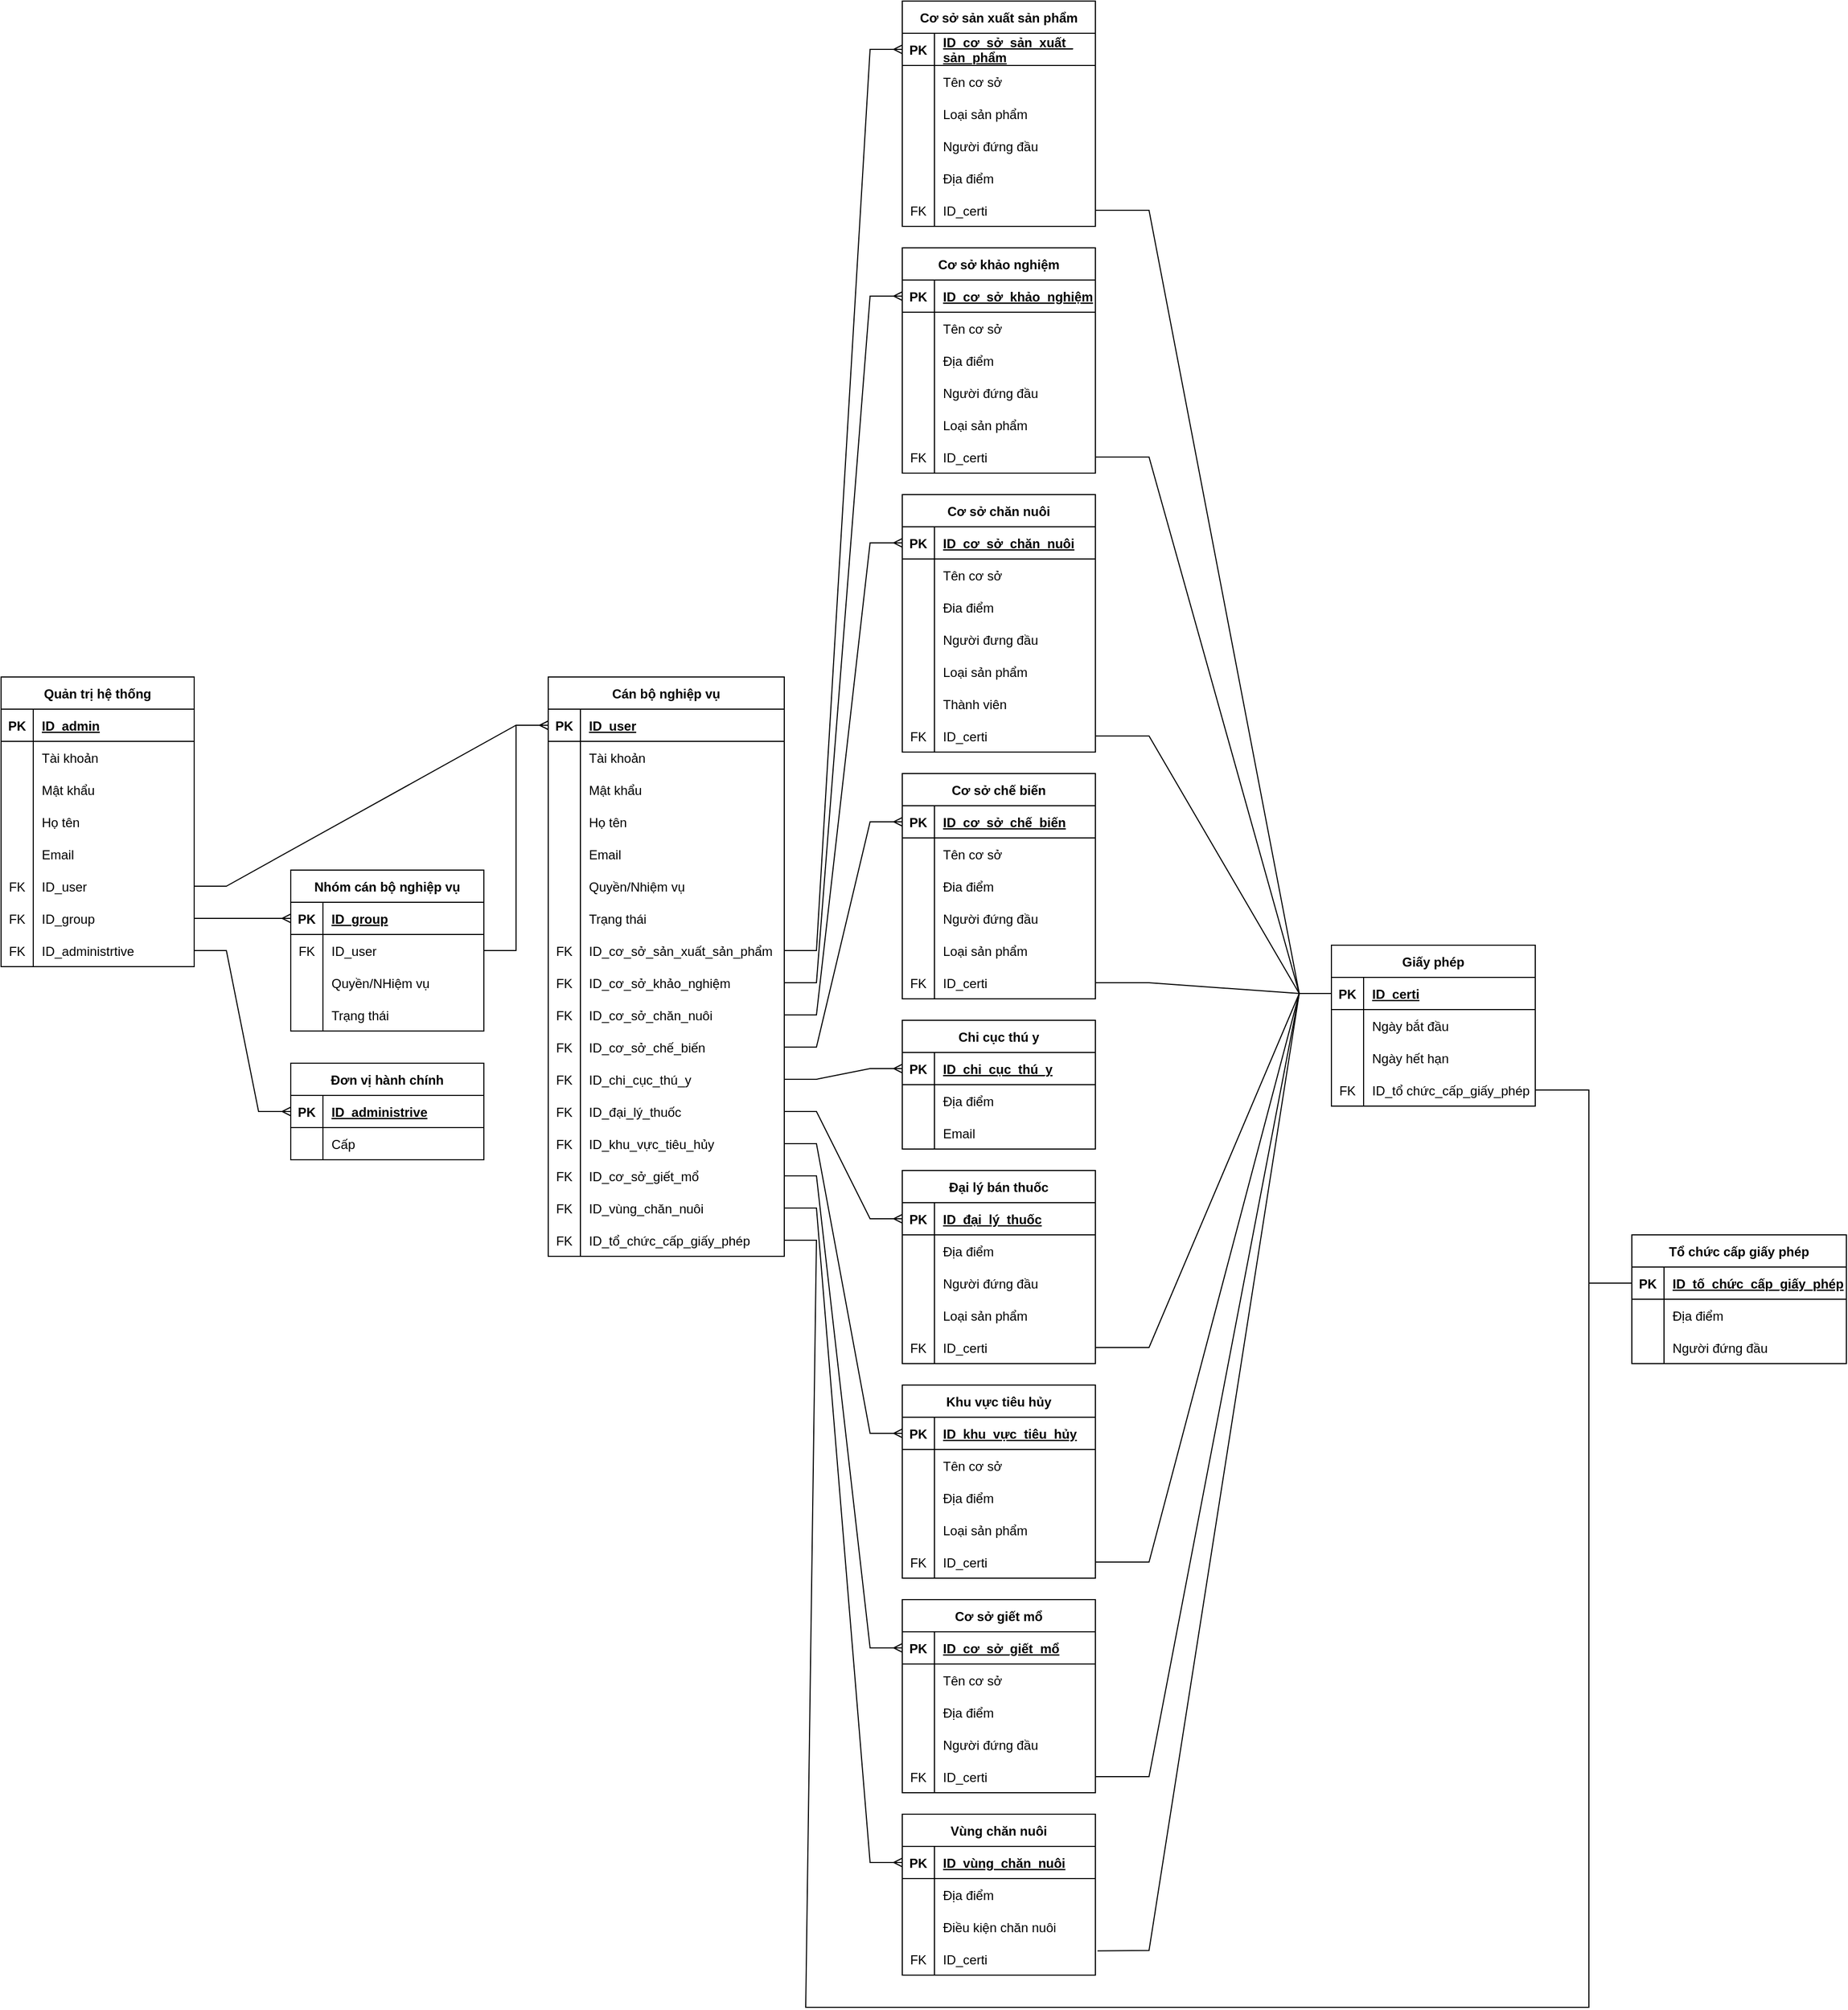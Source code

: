 <mxfile version="20.8.23" type="github">
  <diagram id="R2lEEEUBdFMjLlhIrx00" name="Page-1">
    <mxGraphModel dx="2352" dy="2088" grid="1" gridSize="10" guides="1" tooltips="1" connect="1" arrows="1" fold="1" page="1" pageScale="1" pageWidth="850" pageHeight="1100" math="0" shadow="0" extFonts="Permanent Marker^https://fonts.googleapis.com/css?family=Permanent+Marker">
      <root>
        <mxCell id="0" />
        <mxCell id="1" parent="0" />
        <mxCell id="2_quwDhNWnd73SSmYLEC-1" value="Quản trị hệ thống" style="shape=table;startSize=30;container=1;collapsible=1;childLayout=tableLayout;fixedRows=1;rowLines=0;fontStyle=1;align=center;resizeLast=1;" parent="1" vertex="1">
          <mxGeometry x="10" y="40" width="180" height="270" as="geometry" />
        </mxCell>
        <mxCell id="2_quwDhNWnd73SSmYLEC-2" value="" style="shape=tableRow;horizontal=0;startSize=0;swimlaneHead=0;swimlaneBody=0;fillColor=none;collapsible=0;dropTarget=0;points=[[0,0.5],[1,0.5]];portConstraint=eastwest;top=0;left=0;right=0;bottom=1;" parent="2_quwDhNWnd73SSmYLEC-1" vertex="1">
          <mxGeometry y="30" width="180" height="30" as="geometry" />
        </mxCell>
        <mxCell id="2_quwDhNWnd73SSmYLEC-3" value="PK" style="shape=partialRectangle;connectable=0;fillColor=none;top=0;left=0;bottom=0;right=0;fontStyle=1;overflow=hidden;" parent="2_quwDhNWnd73SSmYLEC-2" vertex="1">
          <mxGeometry width="30" height="30" as="geometry">
            <mxRectangle width="30" height="30" as="alternateBounds" />
          </mxGeometry>
        </mxCell>
        <mxCell id="2_quwDhNWnd73SSmYLEC-4" value="ID_admin" style="shape=partialRectangle;connectable=0;fillColor=none;top=0;left=0;bottom=0;right=0;align=left;spacingLeft=6;fontStyle=5;overflow=hidden;" parent="2_quwDhNWnd73SSmYLEC-2" vertex="1">
          <mxGeometry x="30" width="150" height="30" as="geometry">
            <mxRectangle width="150" height="30" as="alternateBounds" />
          </mxGeometry>
        </mxCell>
        <mxCell id="2_quwDhNWnd73SSmYLEC-5" value="" style="shape=tableRow;horizontal=0;startSize=0;swimlaneHead=0;swimlaneBody=0;fillColor=none;collapsible=0;dropTarget=0;points=[[0,0.5],[1,0.5]];portConstraint=eastwest;top=0;left=0;right=0;bottom=0;" parent="2_quwDhNWnd73SSmYLEC-1" vertex="1">
          <mxGeometry y="60" width="180" height="30" as="geometry" />
        </mxCell>
        <mxCell id="2_quwDhNWnd73SSmYLEC-6" value="" style="shape=partialRectangle;connectable=0;fillColor=none;top=0;left=0;bottom=0;right=0;editable=1;overflow=hidden;" parent="2_quwDhNWnd73SSmYLEC-5" vertex="1">
          <mxGeometry width="30" height="30" as="geometry">
            <mxRectangle width="30" height="30" as="alternateBounds" />
          </mxGeometry>
        </mxCell>
        <mxCell id="2_quwDhNWnd73SSmYLEC-7" value="Tài khoản" style="shape=partialRectangle;connectable=0;fillColor=none;top=0;left=0;bottom=0;right=0;align=left;spacingLeft=6;overflow=hidden;" parent="2_quwDhNWnd73SSmYLEC-5" vertex="1">
          <mxGeometry x="30" width="150" height="30" as="geometry">
            <mxRectangle width="150" height="30" as="alternateBounds" />
          </mxGeometry>
        </mxCell>
        <mxCell id="2_quwDhNWnd73SSmYLEC-8" value="" style="shape=tableRow;horizontal=0;startSize=0;swimlaneHead=0;swimlaneBody=0;fillColor=none;collapsible=0;dropTarget=0;points=[[0,0.5],[1,0.5]];portConstraint=eastwest;top=0;left=0;right=0;bottom=0;" parent="2_quwDhNWnd73SSmYLEC-1" vertex="1">
          <mxGeometry y="90" width="180" height="30" as="geometry" />
        </mxCell>
        <mxCell id="2_quwDhNWnd73SSmYLEC-9" value="" style="shape=partialRectangle;connectable=0;fillColor=none;top=0;left=0;bottom=0;right=0;editable=1;overflow=hidden;" parent="2_quwDhNWnd73SSmYLEC-8" vertex="1">
          <mxGeometry width="30" height="30" as="geometry">
            <mxRectangle width="30" height="30" as="alternateBounds" />
          </mxGeometry>
        </mxCell>
        <mxCell id="2_quwDhNWnd73SSmYLEC-10" value="Mật khẩu" style="shape=partialRectangle;connectable=0;fillColor=none;top=0;left=0;bottom=0;right=0;align=left;spacingLeft=6;overflow=hidden;" parent="2_quwDhNWnd73SSmYLEC-8" vertex="1">
          <mxGeometry x="30" width="150" height="30" as="geometry">
            <mxRectangle width="150" height="30" as="alternateBounds" />
          </mxGeometry>
        </mxCell>
        <mxCell id="2_quwDhNWnd73SSmYLEC-11" value="" style="shape=tableRow;horizontal=0;startSize=0;swimlaneHead=0;swimlaneBody=0;fillColor=none;collapsible=0;dropTarget=0;points=[[0,0.5],[1,0.5]];portConstraint=eastwest;top=0;left=0;right=0;bottom=0;" parent="2_quwDhNWnd73SSmYLEC-1" vertex="1">
          <mxGeometry y="120" width="180" height="30" as="geometry" />
        </mxCell>
        <mxCell id="2_quwDhNWnd73SSmYLEC-12" value="" style="shape=partialRectangle;connectable=0;fillColor=none;top=0;left=0;bottom=0;right=0;editable=1;overflow=hidden;" parent="2_quwDhNWnd73SSmYLEC-11" vertex="1">
          <mxGeometry width="30" height="30" as="geometry">
            <mxRectangle width="30" height="30" as="alternateBounds" />
          </mxGeometry>
        </mxCell>
        <mxCell id="2_quwDhNWnd73SSmYLEC-13" value="Họ tên" style="shape=partialRectangle;connectable=0;fillColor=none;top=0;left=0;bottom=0;right=0;align=left;spacingLeft=6;overflow=hidden;" parent="2_quwDhNWnd73SSmYLEC-11" vertex="1">
          <mxGeometry x="30" width="150" height="30" as="geometry">
            <mxRectangle width="150" height="30" as="alternateBounds" />
          </mxGeometry>
        </mxCell>
        <mxCell id="2_quwDhNWnd73SSmYLEC-14" value="" style="shape=tableRow;horizontal=0;startSize=0;swimlaneHead=0;swimlaneBody=0;fillColor=none;collapsible=0;dropTarget=0;points=[[0,0.5],[1,0.5]];portConstraint=eastwest;top=0;left=0;right=0;bottom=0;" parent="2_quwDhNWnd73SSmYLEC-1" vertex="1">
          <mxGeometry y="150" width="180" height="30" as="geometry" />
        </mxCell>
        <mxCell id="2_quwDhNWnd73SSmYLEC-15" value="" style="shape=partialRectangle;connectable=0;fillColor=none;top=0;left=0;bottom=0;right=0;editable=1;overflow=hidden;" parent="2_quwDhNWnd73SSmYLEC-14" vertex="1">
          <mxGeometry width="30" height="30" as="geometry">
            <mxRectangle width="30" height="30" as="alternateBounds" />
          </mxGeometry>
        </mxCell>
        <mxCell id="2_quwDhNWnd73SSmYLEC-16" value="Email" style="shape=partialRectangle;connectable=0;fillColor=none;top=0;left=0;bottom=0;right=0;align=left;spacingLeft=6;overflow=hidden;" parent="2_quwDhNWnd73SSmYLEC-14" vertex="1">
          <mxGeometry x="30" width="150" height="30" as="geometry">
            <mxRectangle width="150" height="30" as="alternateBounds" />
          </mxGeometry>
        </mxCell>
        <mxCell id="2_quwDhNWnd73SSmYLEC-17" value="" style="shape=tableRow;horizontal=0;startSize=0;swimlaneHead=0;swimlaneBody=0;fillColor=none;collapsible=0;dropTarget=0;points=[[0,0.5],[1,0.5]];portConstraint=eastwest;top=0;left=0;right=0;bottom=0;" parent="2_quwDhNWnd73SSmYLEC-1" vertex="1">
          <mxGeometry y="180" width="180" height="30" as="geometry" />
        </mxCell>
        <mxCell id="2_quwDhNWnd73SSmYLEC-18" value="FK" style="shape=partialRectangle;connectable=0;fillColor=none;top=0;left=0;bottom=0;right=0;editable=1;overflow=hidden;" parent="2_quwDhNWnd73SSmYLEC-17" vertex="1">
          <mxGeometry width="30" height="30" as="geometry">
            <mxRectangle width="30" height="30" as="alternateBounds" />
          </mxGeometry>
        </mxCell>
        <mxCell id="2_quwDhNWnd73SSmYLEC-19" value="ID_user" style="shape=partialRectangle;connectable=0;fillColor=none;top=0;left=0;bottom=0;right=0;align=left;spacingLeft=6;overflow=hidden;" parent="2_quwDhNWnd73SSmYLEC-17" vertex="1">
          <mxGeometry x="30" width="150" height="30" as="geometry">
            <mxRectangle width="150" height="30" as="alternateBounds" />
          </mxGeometry>
        </mxCell>
        <mxCell id="2_quwDhNWnd73SSmYLEC-20" value="" style="shape=tableRow;horizontal=0;startSize=0;swimlaneHead=0;swimlaneBody=0;fillColor=none;collapsible=0;dropTarget=0;points=[[0,0.5],[1,0.5]];portConstraint=eastwest;top=0;left=0;right=0;bottom=0;" parent="2_quwDhNWnd73SSmYLEC-1" vertex="1">
          <mxGeometry y="210" width="180" height="30" as="geometry" />
        </mxCell>
        <mxCell id="2_quwDhNWnd73SSmYLEC-21" value="FK" style="shape=partialRectangle;connectable=0;fillColor=none;top=0;left=0;bottom=0;right=0;editable=1;overflow=hidden;" parent="2_quwDhNWnd73SSmYLEC-20" vertex="1">
          <mxGeometry width="30" height="30" as="geometry">
            <mxRectangle width="30" height="30" as="alternateBounds" />
          </mxGeometry>
        </mxCell>
        <mxCell id="2_quwDhNWnd73SSmYLEC-22" value="ID_group" style="shape=partialRectangle;connectable=0;fillColor=none;top=0;left=0;bottom=0;right=0;align=left;spacingLeft=6;overflow=hidden;" parent="2_quwDhNWnd73SSmYLEC-20" vertex="1">
          <mxGeometry x="30" width="150" height="30" as="geometry">
            <mxRectangle width="150" height="30" as="alternateBounds" />
          </mxGeometry>
        </mxCell>
        <mxCell id="2_quwDhNWnd73SSmYLEC-23" value="" style="shape=tableRow;horizontal=0;startSize=0;swimlaneHead=0;swimlaneBody=0;fillColor=none;collapsible=0;dropTarget=0;points=[[0,0.5],[1,0.5]];portConstraint=eastwest;top=0;left=0;right=0;bottom=0;" parent="2_quwDhNWnd73SSmYLEC-1" vertex="1">
          <mxGeometry y="240" width="180" height="30" as="geometry" />
        </mxCell>
        <mxCell id="2_quwDhNWnd73SSmYLEC-24" value="FK" style="shape=partialRectangle;connectable=0;fillColor=none;top=0;left=0;bottom=0;right=0;editable=1;overflow=hidden;" parent="2_quwDhNWnd73SSmYLEC-23" vertex="1">
          <mxGeometry width="30" height="30" as="geometry">
            <mxRectangle width="30" height="30" as="alternateBounds" />
          </mxGeometry>
        </mxCell>
        <mxCell id="2_quwDhNWnd73SSmYLEC-25" value="ID_administrtive" style="shape=partialRectangle;connectable=0;fillColor=none;top=0;left=0;bottom=0;right=0;align=left;spacingLeft=6;overflow=hidden;" parent="2_quwDhNWnd73SSmYLEC-23" vertex="1">
          <mxGeometry x="30" width="150" height="30" as="geometry">
            <mxRectangle width="150" height="30" as="alternateBounds" />
          </mxGeometry>
        </mxCell>
        <mxCell id="2_quwDhNWnd73SSmYLEC-26" value="Cán bộ nghiệp vụ" style="shape=table;startSize=30;container=1;collapsible=1;childLayout=tableLayout;fixedRows=1;rowLines=0;fontStyle=1;align=center;resizeLast=1;" parent="1" vertex="1">
          <mxGeometry x="520" y="40" width="220" height="540" as="geometry">
            <mxRectangle x="530" y="40" width="140" height="30" as="alternateBounds" />
          </mxGeometry>
        </mxCell>
        <mxCell id="2_quwDhNWnd73SSmYLEC-27" value="" style="shape=tableRow;horizontal=0;startSize=0;swimlaneHead=0;swimlaneBody=0;fillColor=none;collapsible=0;dropTarget=0;points=[[0,0.5],[1,0.5]];portConstraint=eastwest;top=0;left=0;right=0;bottom=1;" parent="2_quwDhNWnd73SSmYLEC-26" vertex="1">
          <mxGeometry y="30" width="220" height="30" as="geometry" />
        </mxCell>
        <mxCell id="2_quwDhNWnd73SSmYLEC-28" value="PK" style="shape=partialRectangle;connectable=0;fillColor=none;top=0;left=0;bottom=0;right=0;fontStyle=1;overflow=hidden;" parent="2_quwDhNWnd73SSmYLEC-27" vertex="1">
          <mxGeometry width="30" height="30" as="geometry">
            <mxRectangle width="30" height="30" as="alternateBounds" />
          </mxGeometry>
        </mxCell>
        <mxCell id="2_quwDhNWnd73SSmYLEC-29" value="ID_user" style="shape=partialRectangle;connectable=0;fillColor=none;top=0;left=0;bottom=0;right=0;align=left;spacingLeft=6;fontStyle=5;overflow=hidden;" parent="2_quwDhNWnd73SSmYLEC-27" vertex="1">
          <mxGeometry x="30" width="190" height="30" as="geometry">
            <mxRectangle width="190" height="30" as="alternateBounds" />
          </mxGeometry>
        </mxCell>
        <mxCell id="2_quwDhNWnd73SSmYLEC-30" value="" style="shape=tableRow;horizontal=0;startSize=0;swimlaneHead=0;swimlaneBody=0;fillColor=none;collapsible=0;dropTarget=0;points=[[0,0.5],[1,0.5]];portConstraint=eastwest;top=0;left=0;right=0;bottom=0;" parent="2_quwDhNWnd73SSmYLEC-26" vertex="1">
          <mxGeometry y="60" width="220" height="30" as="geometry" />
        </mxCell>
        <mxCell id="2_quwDhNWnd73SSmYLEC-31" value="" style="shape=partialRectangle;connectable=0;fillColor=none;top=0;left=0;bottom=0;right=0;editable=1;overflow=hidden;" parent="2_quwDhNWnd73SSmYLEC-30" vertex="1">
          <mxGeometry width="30" height="30" as="geometry">
            <mxRectangle width="30" height="30" as="alternateBounds" />
          </mxGeometry>
        </mxCell>
        <mxCell id="2_quwDhNWnd73SSmYLEC-32" value="Tài khoản" style="shape=partialRectangle;connectable=0;fillColor=none;top=0;left=0;bottom=0;right=0;align=left;spacingLeft=6;overflow=hidden;" parent="2_quwDhNWnd73SSmYLEC-30" vertex="1">
          <mxGeometry x="30" width="190" height="30" as="geometry">
            <mxRectangle width="190" height="30" as="alternateBounds" />
          </mxGeometry>
        </mxCell>
        <mxCell id="2_quwDhNWnd73SSmYLEC-33" value="" style="shape=tableRow;horizontal=0;startSize=0;swimlaneHead=0;swimlaneBody=0;fillColor=none;collapsible=0;dropTarget=0;points=[[0,0.5],[1,0.5]];portConstraint=eastwest;top=0;left=0;right=0;bottom=0;" parent="2_quwDhNWnd73SSmYLEC-26" vertex="1">
          <mxGeometry y="90" width="220" height="30" as="geometry" />
        </mxCell>
        <mxCell id="2_quwDhNWnd73SSmYLEC-34" value="" style="shape=partialRectangle;connectable=0;fillColor=none;top=0;left=0;bottom=0;right=0;editable=1;overflow=hidden;" parent="2_quwDhNWnd73SSmYLEC-33" vertex="1">
          <mxGeometry width="30" height="30" as="geometry">
            <mxRectangle width="30" height="30" as="alternateBounds" />
          </mxGeometry>
        </mxCell>
        <mxCell id="2_quwDhNWnd73SSmYLEC-35" value="Mật khẩu" style="shape=partialRectangle;connectable=0;fillColor=none;top=0;left=0;bottom=0;right=0;align=left;spacingLeft=6;overflow=hidden;" parent="2_quwDhNWnd73SSmYLEC-33" vertex="1">
          <mxGeometry x="30" width="190" height="30" as="geometry">
            <mxRectangle width="190" height="30" as="alternateBounds" />
          </mxGeometry>
        </mxCell>
        <mxCell id="2_quwDhNWnd73SSmYLEC-36" value="" style="shape=tableRow;horizontal=0;startSize=0;swimlaneHead=0;swimlaneBody=0;fillColor=none;collapsible=0;dropTarget=0;points=[[0,0.5],[1,0.5]];portConstraint=eastwest;top=0;left=0;right=0;bottom=0;" parent="2_quwDhNWnd73SSmYLEC-26" vertex="1">
          <mxGeometry y="120" width="220" height="30" as="geometry" />
        </mxCell>
        <mxCell id="2_quwDhNWnd73SSmYLEC-37" value="" style="shape=partialRectangle;connectable=0;fillColor=none;top=0;left=0;bottom=0;right=0;editable=1;overflow=hidden;" parent="2_quwDhNWnd73SSmYLEC-36" vertex="1">
          <mxGeometry width="30" height="30" as="geometry">
            <mxRectangle width="30" height="30" as="alternateBounds" />
          </mxGeometry>
        </mxCell>
        <mxCell id="2_quwDhNWnd73SSmYLEC-38" value="Họ tên" style="shape=partialRectangle;connectable=0;fillColor=none;top=0;left=0;bottom=0;right=0;align=left;spacingLeft=6;overflow=hidden;" parent="2_quwDhNWnd73SSmYLEC-36" vertex="1">
          <mxGeometry x="30" width="190" height="30" as="geometry">
            <mxRectangle width="190" height="30" as="alternateBounds" />
          </mxGeometry>
        </mxCell>
        <mxCell id="2_quwDhNWnd73SSmYLEC-39" value="" style="shape=tableRow;horizontal=0;startSize=0;swimlaneHead=0;swimlaneBody=0;fillColor=none;collapsible=0;dropTarget=0;points=[[0,0.5],[1,0.5]];portConstraint=eastwest;top=0;left=0;right=0;bottom=0;" parent="2_quwDhNWnd73SSmYLEC-26" vertex="1">
          <mxGeometry y="150" width="220" height="30" as="geometry" />
        </mxCell>
        <mxCell id="2_quwDhNWnd73SSmYLEC-40" value="" style="shape=partialRectangle;connectable=0;fillColor=none;top=0;left=0;bottom=0;right=0;editable=1;overflow=hidden;" parent="2_quwDhNWnd73SSmYLEC-39" vertex="1">
          <mxGeometry width="30" height="30" as="geometry">
            <mxRectangle width="30" height="30" as="alternateBounds" />
          </mxGeometry>
        </mxCell>
        <mxCell id="2_quwDhNWnd73SSmYLEC-41" value="Email" style="shape=partialRectangle;connectable=0;fillColor=none;top=0;left=0;bottom=0;right=0;align=left;spacingLeft=6;overflow=hidden;" parent="2_quwDhNWnd73SSmYLEC-39" vertex="1">
          <mxGeometry x="30" width="190" height="30" as="geometry">
            <mxRectangle width="190" height="30" as="alternateBounds" />
          </mxGeometry>
        </mxCell>
        <mxCell id="2_quwDhNWnd73SSmYLEC-42" value="" style="shape=tableRow;horizontal=0;startSize=0;swimlaneHead=0;swimlaneBody=0;fillColor=none;collapsible=0;dropTarget=0;points=[[0,0.5],[1,0.5]];portConstraint=eastwest;top=0;left=0;right=0;bottom=0;" parent="2_quwDhNWnd73SSmYLEC-26" vertex="1">
          <mxGeometry y="180" width="220" height="30" as="geometry" />
        </mxCell>
        <mxCell id="2_quwDhNWnd73SSmYLEC-43" value="" style="shape=partialRectangle;connectable=0;fillColor=none;top=0;left=0;bottom=0;right=0;editable=1;overflow=hidden;" parent="2_quwDhNWnd73SSmYLEC-42" vertex="1">
          <mxGeometry width="30" height="30" as="geometry">
            <mxRectangle width="30" height="30" as="alternateBounds" />
          </mxGeometry>
        </mxCell>
        <mxCell id="2_quwDhNWnd73SSmYLEC-44" value="Quyền/Nhiệm vụ" style="shape=partialRectangle;connectable=0;fillColor=none;top=0;left=0;bottom=0;right=0;align=left;spacingLeft=6;overflow=hidden;" parent="2_quwDhNWnd73SSmYLEC-42" vertex="1">
          <mxGeometry x="30" width="190" height="30" as="geometry">
            <mxRectangle width="190" height="30" as="alternateBounds" />
          </mxGeometry>
        </mxCell>
        <mxCell id="2_quwDhNWnd73SSmYLEC-45" value="" style="shape=tableRow;horizontal=0;startSize=0;swimlaneHead=0;swimlaneBody=0;fillColor=none;collapsible=0;dropTarget=0;points=[[0,0.5],[1,0.5]];portConstraint=eastwest;top=0;left=0;right=0;bottom=0;" parent="2_quwDhNWnd73SSmYLEC-26" vertex="1">
          <mxGeometry y="210" width="220" height="30" as="geometry" />
        </mxCell>
        <mxCell id="2_quwDhNWnd73SSmYLEC-46" value="" style="shape=partialRectangle;connectable=0;fillColor=none;top=0;left=0;bottom=0;right=0;editable=1;overflow=hidden;" parent="2_quwDhNWnd73SSmYLEC-45" vertex="1">
          <mxGeometry width="30" height="30" as="geometry">
            <mxRectangle width="30" height="30" as="alternateBounds" />
          </mxGeometry>
        </mxCell>
        <mxCell id="2_quwDhNWnd73SSmYLEC-47" value="Trạng thái" style="shape=partialRectangle;connectable=0;fillColor=none;top=0;left=0;bottom=0;right=0;align=left;spacingLeft=6;overflow=hidden;" parent="2_quwDhNWnd73SSmYLEC-45" vertex="1">
          <mxGeometry x="30" width="190" height="30" as="geometry">
            <mxRectangle width="190" height="30" as="alternateBounds" />
          </mxGeometry>
        </mxCell>
        <mxCell id="2_quwDhNWnd73SSmYLEC-48" value="" style="shape=tableRow;horizontal=0;startSize=0;swimlaneHead=0;swimlaneBody=0;fillColor=none;collapsible=0;dropTarget=0;points=[[0,0.5],[1,0.5]];portConstraint=eastwest;top=0;left=0;right=0;bottom=0;" parent="2_quwDhNWnd73SSmYLEC-26" vertex="1">
          <mxGeometry y="240" width="220" height="30" as="geometry" />
        </mxCell>
        <mxCell id="2_quwDhNWnd73SSmYLEC-49" value="FK" style="shape=partialRectangle;connectable=0;fillColor=none;top=0;left=0;bottom=0;right=0;editable=1;overflow=hidden;" parent="2_quwDhNWnd73SSmYLEC-48" vertex="1">
          <mxGeometry width="30" height="30" as="geometry">
            <mxRectangle width="30" height="30" as="alternateBounds" />
          </mxGeometry>
        </mxCell>
        <mxCell id="2_quwDhNWnd73SSmYLEC-50" value="ID_cơ_sở_sản_xuất_sản_phẩm" style="shape=partialRectangle;connectable=0;fillColor=none;top=0;left=0;bottom=0;right=0;align=left;spacingLeft=6;overflow=hidden;" parent="2_quwDhNWnd73SSmYLEC-48" vertex="1">
          <mxGeometry x="30" width="190" height="30" as="geometry">
            <mxRectangle width="190" height="30" as="alternateBounds" />
          </mxGeometry>
        </mxCell>
        <mxCell id="2_quwDhNWnd73SSmYLEC-51" value="" style="shape=tableRow;horizontal=0;startSize=0;swimlaneHead=0;swimlaneBody=0;fillColor=none;collapsible=0;dropTarget=0;points=[[0,0.5],[1,0.5]];portConstraint=eastwest;top=0;left=0;right=0;bottom=0;" parent="2_quwDhNWnd73SSmYLEC-26" vertex="1">
          <mxGeometry y="270" width="220" height="30" as="geometry" />
        </mxCell>
        <mxCell id="2_quwDhNWnd73SSmYLEC-52" value="FK" style="shape=partialRectangle;connectable=0;fillColor=none;top=0;left=0;bottom=0;right=0;editable=1;overflow=hidden;" parent="2_quwDhNWnd73SSmYLEC-51" vertex="1">
          <mxGeometry width="30" height="30" as="geometry">
            <mxRectangle width="30" height="30" as="alternateBounds" />
          </mxGeometry>
        </mxCell>
        <mxCell id="2_quwDhNWnd73SSmYLEC-53" value="ID_cơ_sở_khảo_nghiệm" style="shape=partialRectangle;connectable=0;fillColor=none;top=0;left=0;bottom=0;right=0;align=left;spacingLeft=6;overflow=hidden;" parent="2_quwDhNWnd73SSmYLEC-51" vertex="1">
          <mxGeometry x="30" width="190" height="30" as="geometry">
            <mxRectangle width="190" height="30" as="alternateBounds" />
          </mxGeometry>
        </mxCell>
        <mxCell id="2_quwDhNWnd73SSmYLEC-174" value="" style="shape=tableRow;horizontal=0;startSize=0;swimlaneHead=0;swimlaneBody=0;fillColor=none;collapsible=0;dropTarget=0;points=[[0,0.5],[1,0.5]];portConstraint=eastwest;top=0;left=0;right=0;bottom=0;" parent="2_quwDhNWnd73SSmYLEC-26" vertex="1">
          <mxGeometry y="300" width="220" height="30" as="geometry" />
        </mxCell>
        <mxCell id="2_quwDhNWnd73SSmYLEC-175" value="FK" style="shape=partialRectangle;connectable=0;fillColor=none;top=0;left=0;bottom=0;right=0;editable=1;overflow=hidden;" parent="2_quwDhNWnd73SSmYLEC-174" vertex="1">
          <mxGeometry width="30" height="30" as="geometry">
            <mxRectangle width="30" height="30" as="alternateBounds" />
          </mxGeometry>
        </mxCell>
        <mxCell id="2_quwDhNWnd73SSmYLEC-176" value="ID_cơ_sở_chăn_nuôi" style="shape=partialRectangle;connectable=0;fillColor=none;top=0;left=0;bottom=0;right=0;align=left;spacingLeft=6;overflow=hidden;" parent="2_quwDhNWnd73SSmYLEC-174" vertex="1">
          <mxGeometry x="30" width="190" height="30" as="geometry">
            <mxRectangle width="190" height="30" as="alternateBounds" />
          </mxGeometry>
        </mxCell>
        <mxCell id="2_quwDhNWnd73SSmYLEC-57" value="" style="shape=tableRow;horizontal=0;startSize=0;swimlaneHead=0;swimlaneBody=0;fillColor=none;collapsible=0;dropTarget=0;points=[[0,0.5],[1,0.5]];portConstraint=eastwest;top=0;left=0;right=0;bottom=0;" parent="2_quwDhNWnd73SSmYLEC-26" vertex="1">
          <mxGeometry y="330" width="220" height="30" as="geometry" />
        </mxCell>
        <mxCell id="2_quwDhNWnd73SSmYLEC-58" value="FK" style="shape=partialRectangle;connectable=0;fillColor=none;top=0;left=0;bottom=0;right=0;editable=1;overflow=hidden;" parent="2_quwDhNWnd73SSmYLEC-57" vertex="1">
          <mxGeometry width="30" height="30" as="geometry">
            <mxRectangle width="30" height="30" as="alternateBounds" />
          </mxGeometry>
        </mxCell>
        <mxCell id="2_quwDhNWnd73SSmYLEC-59" value="ID_cơ_sở_chế_biến" style="shape=partialRectangle;connectable=0;fillColor=none;top=0;left=0;bottom=0;right=0;align=left;spacingLeft=6;overflow=hidden;" parent="2_quwDhNWnd73SSmYLEC-57" vertex="1">
          <mxGeometry x="30" width="190" height="30" as="geometry">
            <mxRectangle width="190" height="30" as="alternateBounds" />
          </mxGeometry>
        </mxCell>
        <mxCell id="2_quwDhNWnd73SSmYLEC-60" value="" style="shape=tableRow;horizontal=0;startSize=0;swimlaneHead=0;swimlaneBody=0;fillColor=none;collapsible=0;dropTarget=0;points=[[0,0.5],[1,0.5]];portConstraint=eastwest;top=0;left=0;right=0;bottom=0;" parent="2_quwDhNWnd73SSmYLEC-26" vertex="1">
          <mxGeometry y="360" width="220" height="30" as="geometry" />
        </mxCell>
        <mxCell id="2_quwDhNWnd73SSmYLEC-61" value="FK" style="shape=partialRectangle;connectable=0;fillColor=none;top=0;left=0;bottom=0;right=0;editable=1;overflow=hidden;" parent="2_quwDhNWnd73SSmYLEC-60" vertex="1">
          <mxGeometry width="30" height="30" as="geometry">
            <mxRectangle width="30" height="30" as="alternateBounds" />
          </mxGeometry>
        </mxCell>
        <mxCell id="2_quwDhNWnd73SSmYLEC-62" value="ID_chi_cục_thú_y" style="shape=partialRectangle;connectable=0;fillColor=none;top=0;left=0;bottom=0;right=0;align=left;spacingLeft=6;overflow=hidden;" parent="2_quwDhNWnd73SSmYLEC-60" vertex="1">
          <mxGeometry x="30" width="190" height="30" as="geometry">
            <mxRectangle width="190" height="30" as="alternateBounds" />
          </mxGeometry>
        </mxCell>
        <mxCell id="2_quwDhNWnd73SSmYLEC-63" value="" style="shape=tableRow;horizontal=0;startSize=0;swimlaneHead=0;swimlaneBody=0;fillColor=none;collapsible=0;dropTarget=0;points=[[0,0.5],[1,0.5]];portConstraint=eastwest;top=0;left=0;right=0;bottom=0;" parent="2_quwDhNWnd73SSmYLEC-26" vertex="1">
          <mxGeometry y="390" width="220" height="30" as="geometry" />
        </mxCell>
        <mxCell id="2_quwDhNWnd73SSmYLEC-64" value="FK" style="shape=partialRectangle;connectable=0;fillColor=none;top=0;left=0;bottom=0;right=0;editable=1;overflow=hidden;" parent="2_quwDhNWnd73SSmYLEC-63" vertex="1">
          <mxGeometry width="30" height="30" as="geometry">
            <mxRectangle width="30" height="30" as="alternateBounds" />
          </mxGeometry>
        </mxCell>
        <mxCell id="2_quwDhNWnd73SSmYLEC-65" value="ID_đại_lý_thuốc" style="shape=partialRectangle;connectable=0;fillColor=none;top=0;left=0;bottom=0;right=0;align=left;spacingLeft=6;overflow=hidden;" parent="2_quwDhNWnd73SSmYLEC-63" vertex="1">
          <mxGeometry x="30" width="190" height="30" as="geometry">
            <mxRectangle width="190" height="30" as="alternateBounds" />
          </mxGeometry>
        </mxCell>
        <mxCell id="2_quwDhNWnd73SSmYLEC-66" value="" style="shape=tableRow;horizontal=0;startSize=0;swimlaneHead=0;swimlaneBody=0;fillColor=none;collapsible=0;dropTarget=0;points=[[0,0.5],[1,0.5]];portConstraint=eastwest;top=0;left=0;right=0;bottom=0;" parent="2_quwDhNWnd73SSmYLEC-26" vertex="1">
          <mxGeometry y="420" width="220" height="30" as="geometry" />
        </mxCell>
        <mxCell id="2_quwDhNWnd73SSmYLEC-67" value="FK" style="shape=partialRectangle;connectable=0;fillColor=none;top=0;left=0;bottom=0;right=0;editable=1;overflow=hidden;" parent="2_quwDhNWnd73SSmYLEC-66" vertex="1">
          <mxGeometry width="30" height="30" as="geometry">
            <mxRectangle width="30" height="30" as="alternateBounds" />
          </mxGeometry>
        </mxCell>
        <mxCell id="2_quwDhNWnd73SSmYLEC-68" value="ID_khu_vực_tiêu_hủy" style="shape=partialRectangle;connectable=0;fillColor=none;top=0;left=0;bottom=0;right=0;align=left;spacingLeft=6;overflow=hidden;" parent="2_quwDhNWnd73SSmYLEC-66" vertex="1">
          <mxGeometry x="30" width="190" height="30" as="geometry">
            <mxRectangle width="190" height="30" as="alternateBounds" />
          </mxGeometry>
        </mxCell>
        <mxCell id="2_quwDhNWnd73SSmYLEC-69" value="" style="shape=tableRow;horizontal=0;startSize=0;swimlaneHead=0;swimlaneBody=0;fillColor=none;collapsible=0;dropTarget=0;points=[[0,0.5],[1,0.5]];portConstraint=eastwest;top=0;left=0;right=0;bottom=0;" parent="2_quwDhNWnd73SSmYLEC-26" vertex="1">
          <mxGeometry y="450" width="220" height="30" as="geometry" />
        </mxCell>
        <mxCell id="2_quwDhNWnd73SSmYLEC-70" value="FK" style="shape=partialRectangle;connectable=0;fillColor=none;top=0;left=0;bottom=0;right=0;editable=1;overflow=hidden;" parent="2_quwDhNWnd73SSmYLEC-69" vertex="1">
          <mxGeometry width="30" height="30" as="geometry">
            <mxRectangle width="30" height="30" as="alternateBounds" />
          </mxGeometry>
        </mxCell>
        <mxCell id="2_quwDhNWnd73SSmYLEC-71" value="ID_cơ_sở_giết_mổ" style="shape=partialRectangle;connectable=0;fillColor=none;top=0;left=0;bottom=0;right=0;align=left;spacingLeft=6;overflow=hidden;" parent="2_quwDhNWnd73SSmYLEC-69" vertex="1">
          <mxGeometry x="30" width="190" height="30" as="geometry">
            <mxRectangle width="190" height="30" as="alternateBounds" />
          </mxGeometry>
        </mxCell>
        <mxCell id="2_quwDhNWnd73SSmYLEC-72" value="" style="shape=tableRow;horizontal=0;startSize=0;swimlaneHead=0;swimlaneBody=0;fillColor=none;collapsible=0;dropTarget=0;points=[[0,0.5],[1,0.5]];portConstraint=eastwest;top=0;left=0;right=0;bottom=0;" parent="2_quwDhNWnd73SSmYLEC-26" vertex="1">
          <mxGeometry y="480" width="220" height="30" as="geometry" />
        </mxCell>
        <mxCell id="2_quwDhNWnd73SSmYLEC-73" value="FK" style="shape=partialRectangle;connectable=0;fillColor=none;top=0;left=0;bottom=0;right=0;editable=1;overflow=hidden;" parent="2_quwDhNWnd73SSmYLEC-72" vertex="1">
          <mxGeometry width="30" height="30" as="geometry">
            <mxRectangle width="30" height="30" as="alternateBounds" />
          </mxGeometry>
        </mxCell>
        <mxCell id="2_quwDhNWnd73SSmYLEC-74" value="ID_vùng_chăn_nuôi" style="shape=partialRectangle;connectable=0;fillColor=none;top=0;left=0;bottom=0;right=0;align=left;spacingLeft=6;overflow=hidden;" parent="2_quwDhNWnd73SSmYLEC-72" vertex="1">
          <mxGeometry x="30" width="190" height="30" as="geometry">
            <mxRectangle width="190" height="30" as="alternateBounds" />
          </mxGeometry>
        </mxCell>
        <mxCell id="2_quwDhNWnd73SSmYLEC-54" value="" style="shape=tableRow;horizontal=0;startSize=0;swimlaneHead=0;swimlaneBody=0;fillColor=none;collapsible=0;dropTarget=0;points=[[0,0.5],[1,0.5]];portConstraint=eastwest;top=0;left=0;right=0;bottom=0;" parent="2_quwDhNWnd73SSmYLEC-26" vertex="1">
          <mxGeometry y="510" width="220" height="30" as="geometry" />
        </mxCell>
        <mxCell id="2_quwDhNWnd73SSmYLEC-55" value="FK" style="shape=partialRectangle;connectable=0;fillColor=none;top=0;left=0;bottom=0;right=0;editable=1;overflow=hidden;" parent="2_quwDhNWnd73SSmYLEC-54" vertex="1">
          <mxGeometry width="30" height="30" as="geometry">
            <mxRectangle width="30" height="30" as="alternateBounds" />
          </mxGeometry>
        </mxCell>
        <mxCell id="2_quwDhNWnd73SSmYLEC-56" value="ID_tổ_chức_cấp_giấy_phép" style="shape=partialRectangle;connectable=0;fillColor=none;top=0;left=0;bottom=0;right=0;align=left;spacingLeft=6;overflow=hidden;" parent="2_quwDhNWnd73SSmYLEC-54" vertex="1">
          <mxGeometry x="30" width="190" height="30" as="geometry">
            <mxRectangle width="190" height="30" as="alternateBounds" />
          </mxGeometry>
        </mxCell>
        <mxCell id="2_quwDhNWnd73SSmYLEC-78" value="Nhóm cán bộ nghiệp vụ" style="shape=table;startSize=30;container=1;collapsible=1;childLayout=tableLayout;fixedRows=1;rowLines=0;fontStyle=1;align=center;resizeLast=1;" parent="1" vertex="1">
          <mxGeometry x="280" y="220" width="180" height="150" as="geometry" />
        </mxCell>
        <mxCell id="2_quwDhNWnd73SSmYLEC-79" value="" style="shape=tableRow;horizontal=0;startSize=0;swimlaneHead=0;swimlaneBody=0;fillColor=none;collapsible=0;dropTarget=0;points=[[0,0.5],[1,0.5]];portConstraint=eastwest;top=0;left=0;right=0;bottom=1;" parent="2_quwDhNWnd73SSmYLEC-78" vertex="1">
          <mxGeometry y="30" width="180" height="30" as="geometry" />
        </mxCell>
        <mxCell id="2_quwDhNWnd73SSmYLEC-80" value="PK" style="shape=partialRectangle;connectable=0;fillColor=none;top=0;left=0;bottom=0;right=0;fontStyle=1;overflow=hidden;" parent="2_quwDhNWnd73SSmYLEC-79" vertex="1">
          <mxGeometry width="30" height="30" as="geometry">
            <mxRectangle width="30" height="30" as="alternateBounds" />
          </mxGeometry>
        </mxCell>
        <mxCell id="2_quwDhNWnd73SSmYLEC-81" value="ID_group" style="shape=partialRectangle;connectable=0;fillColor=none;top=0;left=0;bottom=0;right=0;align=left;spacingLeft=6;fontStyle=5;overflow=hidden;" parent="2_quwDhNWnd73SSmYLEC-79" vertex="1">
          <mxGeometry x="30" width="150" height="30" as="geometry">
            <mxRectangle width="150" height="30" as="alternateBounds" />
          </mxGeometry>
        </mxCell>
        <mxCell id="2_quwDhNWnd73SSmYLEC-82" value="" style="shape=tableRow;horizontal=0;startSize=0;swimlaneHead=0;swimlaneBody=0;fillColor=none;collapsible=0;dropTarget=0;points=[[0,0.5],[1,0.5]];portConstraint=eastwest;top=0;left=0;right=0;bottom=0;" parent="2_quwDhNWnd73SSmYLEC-78" vertex="1">
          <mxGeometry y="60" width="180" height="30" as="geometry" />
        </mxCell>
        <mxCell id="2_quwDhNWnd73SSmYLEC-83" value="FK" style="shape=partialRectangle;connectable=0;fillColor=none;top=0;left=0;bottom=0;right=0;editable=1;overflow=hidden;" parent="2_quwDhNWnd73SSmYLEC-82" vertex="1">
          <mxGeometry width="30" height="30" as="geometry">
            <mxRectangle width="30" height="30" as="alternateBounds" />
          </mxGeometry>
        </mxCell>
        <mxCell id="2_quwDhNWnd73SSmYLEC-84" value="ID_user" style="shape=partialRectangle;connectable=0;fillColor=none;top=0;left=0;bottom=0;right=0;align=left;spacingLeft=6;overflow=hidden;" parent="2_quwDhNWnd73SSmYLEC-82" vertex="1">
          <mxGeometry x="30" width="150" height="30" as="geometry">
            <mxRectangle width="150" height="30" as="alternateBounds" />
          </mxGeometry>
        </mxCell>
        <mxCell id="2_quwDhNWnd73SSmYLEC-85" value="" style="shape=tableRow;horizontal=0;startSize=0;swimlaneHead=0;swimlaneBody=0;fillColor=none;collapsible=0;dropTarget=0;points=[[0,0.5],[1,0.5]];portConstraint=eastwest;top=0;left=0;right=0;bottom=0;" parent="2_quwDhNWnd73SSmYLEC-78" vertex="1">
          <mxGeometry y="90" width="180" height="30" as="geometry" />
        </mxCell>
        <mxCell id="2_quwDhNWnd73SSmYLEC-86" value="" style="shape=partialRectangle;connectable=0;fillColor=none;top=0;left=0;bottom=0;right=0;editable=1;overflow=hidden;" parent="2_quwDhNWnd73SSmYLEC-85" vertex="1">
          <mxGeometry width="30" height="30" as="geometry">
            <mxRectangle width="30" height="30" as="alternateBounds" />
          </mxGeometry>
        </mxCell>
        <mxCell id="2_quwDhNWnd73SSmYLEC-87" value="Quyền/NHiệm vụ" style="shape=partialRectangle;connectable=0;fillColor=none;top=0;left=0;bottom=0;right=0;align=left;spacingLeft=6;overflow=hidden;" parent="2_quwDhNWnd73SSmYLEC-85" vertex="1">
          <mxGeometry x="30" width="150" height="30" as="geometry">
            <mxRectangle width="150" height="30" as="alternateBounds" />
          </mxGeometry>
        </mxCell>
        <mxCell id="2_quwDhNWnd73SSmYLEC-88" value="" style="shape=tableRow;horizontal=0;startSize=0;swimlaneHead=0;swimlaneBody=0;fillColor=none;collapsible=0;dropTarget=0;points=[[0,0.5],[1,0.5]];portConstraint=eastwest;top=0;left=0;right=0;bottom=0;" parent="2_quwDhNWnd73SSmYLEC-78" vertex="1">
          <mxGeometry y="120" width="180" height="30" as="geometry" />
        </mxCell>
        <mxCell id="2_quwDhNWnd73SSmYLEC-89" value="" style="shape=partialRectangle;connectable=0;fillColor=none;top=0;left=0;bottom=0;right=0;editable=1;overflow=hidden;" parent="2_quwDhNWnd73SSmYLEC-88" vertex="1">
          <mxGeometry width="30" height="30" as="geometry">
            <mxRectangle width="30" height="30" as="alternateBounds" />
          </mxGeometry>
        </mxCell>
        <mxCell id="2_quwDhNWnd73SSmYLEC-90" value="Trạng thái" style="shape=partialRectangle;connectable=0;fillColor=none;top=0;left=0;bottom=0;right=0;align=left;spacingLeft=6;overflow=hidden;" parent="2_quwDhNWnd73SSmYLEC-88" vertex="1">
          <mxGeometry x="30" width="150" height="30" as="geometry">
            <mxRectangle width="150" height="30" as="alternateBounds" />
          </mxGeometry>
        </mxCell>
        <mxCell id="2_quwDhNWnd73SSmYLEC-94" value="Đơn vị hành chính" style="shape=table;startSize=30;container=1;collapsible=1;childLayout=tableLayout;fixedRows=1;rowLines=0;fontStyle=1;align=center;resizeLast=1;" parent="1" vertex="1">
          <mxGeometry x="280" y="400" width="180" height="90" as="geometry" />
        </mxCell>
        <mxCell id="2_quwDhNWnd73SSmYLEC-95" value="" style="shape=tableRow;horizontal=0;startSize=0;swimlaneHead=0;swimlaneBody=0;fillColor=none;collapsible=0;dropTarget=0;points=[[0,0.5],[1,0.5]];portConstraint=eastwest;top=0;left=0;right=0;bottom=1;" parent="2_quwDhNWnd73SSmYLEC-94" vertex="1">
          <mxGeometry y="30" width="180" height="30" as="geometry" />
        </mxCell>
        <mxCell id="2_quwDhNWnd73SSmYLEC-96" value="PK" style="shape=partialRectangle;connectable=0;fillColor=none;top=0;left=0;bottom=0;right=0;fontStyle=1;overflow=hidden;" parent="2_quwDhNWnd73SSmYLEC-95" vertex="1">
          <mxGeometry width="30" height="30" as="geometry">
            <mxRectangle width="30" height="30" as="alternateBounds" />
          </mxGeometry>
        </mxCell>
        <mxCell id="2_quwDhNWnd73SSmYLEC-97" value="ID_administrive" style="shape=partialRectangle;connectable=0;fillColor=none;top=0;left=0;bottom=0;right=0;align=left;spacingLeft=6;fontStyle=5;overflow=hidden;" parent="2_quwDhNWnd73SSmYLEC-95" vertex="1">
          <mxGeometry x="30" width="150" height="30" as="geometry">
            <mxRectangle width="150" height="30" as="alternateBounds" />
          </mxGeometry>
        </mxCell>
        <mxCell id="2_quwDhNWnd73SSmYLEC-98" value="" style="shape=tableRow;horizontal=0;startSize=0;swimlaneHead=0;swimlaneBody=0;fillColor=none;collapsible=0;dropTarget=0;points=[[0,0.5],[1,0.5]];portConstraint=eastwest;top=0;left=0;right=0;bottom=0;" parent="2_quwDhNWnd73SSmYLEC-94" vertex="1">
          <mxGeometry y="60" width="180" height="30" as="geometry" />
        </mxCell>
        <mxCell id="2_quwDhNWnd73SSmYLEC-99" value="" style="shape=partialRectangle;connectable=0;fillColor=none;top=0;left=0;bottom=0;right=0;editable=1;overflow=hidden;" parent="2_quwDhNWnd73SSmYLEC-98" vertex="1">
          <mxGeometry width="30" height="30" as="geometry">
            <mxRectangle width="30" height="30" as="alternateBounds" />
          </mxGeometry>
        </mxCell>
        <mxCell id="2_quwDhNWnd73SSmYLEC-100" value="Cấp" style="shape=partialRectangle;connectable=0;fillColor=none;top=0;left=0;bottom=0;right=0;align=left;spacingLeft=6;overflow=hidden;" parent="2_quwDhNWnd73SSmYLEC-98" vertex="1">
          <mxGeometry x="30" width="150" height="30" as="geometry">
            <mxRectangle width="150" height="30" as="alternateBounds" />
          </mxGeometry>
        </mxCell>
        <mxCell id="2_quwDhNWnd73SSmYLEC-107" value="Cơ sở sản xuất sản phẩm" style="shape=table;startSize=30;container=1;collapsible=1;childLayout=tableLayout;fixedRows=1;rowLines=0;fontStyle=1;align=center;resizeLast=1;" parent="1" vertex="1">
          <mxGeometry x="850" y="-590" width="180" height="210" as="geometry" />
        </mxCell>
        <mxCell id="2_quwDhNWnd73SSmYLEC-108" value="" style="shape=tableRow;horizontal=0;startSize=0;swimlaneHead=0;swimlaneBody=0;fillColor=none;collapsible=0;dropTarget=0;points=[[0,0.5],[1,0.5]];portConstraint=eastwest;top=0;left=0;right=0;bottom=1;" parent="2_quwDhNWnd73SSmYLEC-107" vertex="1">
          <mxGeometry y="30" width="180" height="30" as="geometry" />
        </mxCell>
        <mxCell id="2_quwDhNWnd73SSmYLEC-109" value="PK" style="shape=partialRectangle;connectable=0;fillColor=none;top=0;left=0;bottom=0;right=0;fontStyle=1;overflow=hidden;" parent="2_quwDhNWnd73SSmYLEC-108" vertex="1">
          <mxGeometry width="30" height="30" as="geometry">
            <mxRectangle width="30" height="30" as="alternateBounds" />
          </mxGeometry>
        </mxCell>
        <mxCell id="2_quwDhNWnd73SSmYLEC-110" value="ID_cơ_sở_sản_xuất_&#xa;sản_phẩm" style="shape=partialRectangle;connectable=0;fillColor=none;top=0;left=0;bottom=0;right=0;align=left;spacingLeft=6;fontStyle=5;overflow=hidden;" parent="2_quwDhNWnd73SSmYLEC-108" vertex="1">
          <mxGeometry x="30" width="150" height="30" as="geometry">
            <mxRectangle width="150" height="30" as="alternateBounds" />
          </mxGeometry>
        </mxCell>
        <mxCell id="2_quwDhNWnd73SSmYLEC-120" value="" style="shape=tableRow;horizontal=0;startSize=0;swimlaneHead=0;swimlaneBody=0;fillColor=none;collapsible=0;dropTarget=0;points=[[0,0.5],[1,0.5]];portConstraint=eastwest;top=0;left=0;right=0;bottom=0;" parent="2_quwDhNWnd73SSmYLEC-107" vertex="1">
          <mxGeometry y="60" width="180" height="30" as="geometry" />
        </mxCell>
        <mxCell id="2_quwDhNWnd73SSmYLEC-121" value="" style="shape=partialRectangle;connectable=0;fillColor=none;top=0;left=0;bottom=0;right=0;editable=1;overflow=hidden;" parent="2_quwDhNWnd73SSmYLEC-120" vertex="1">
          <mxGeometry width="30" height="30" as="geometry">
            <mxRectangle width="30" height="30" as="alternateBounds" />
          </mxGeometry>
        </mxCell>
        <mxCell id="2_quwDhNWnd73SSmYLEC-122" value="Tên cơ sở" style="shape=partialRectangle;connectable=0;fillColor=none;top=0;left=0;bottom=0;right=0;align=left;spacingLeft=6;overflow=hidden;" parent="2_quwDhNWnd73SSmYLEC-120" vertex="1">
          <mxGeometry x="30" width="150" height="30" as="geometry">
            <mxRectangle width="150" height="30" as="alternateBounds" />
          </mxGeometry>
        </mxCell>
        <mxCell id="iKGvrT1Pz-FmOOZ3hSgn-1" value="" style="shape=tableRow;horizontal=0;startSize=0;swimlaneHead=0;swimlaneBody=0;fillColor=none;collapsible=0;dropTarget=0;points=[[0,0.5],[1,0.5]];portConstraint=eastwest;top=0;left=0;right=0;bottom=0;" vertex="1" parent="2_quwDhNWnd73SSmYLEC-107">
          <mxGeometry y="90" width="180" height="30" as="geometry" />
        </mxCell>
        <mxCell id="iKGvrT1Pz-FmOOZ3hSgn-2" value="" style="shape=partialRectangle;connectable=0;fillColor=none;top=0;left=0;bottom=0;right=0;editable=1;overflow=hidden;" vertex="1" parent="iKGvrT1Pz-FmOOZ3hSgn-1">
          <mxGeometry width="30" height="30" as="geometry">
            <mxRectangle width="30" height="30" as="alternateBounds" />
          </mxGeometry>
        </mxCell>
        <mxCell id="iKGvrT1Pz-FmOOZ3hSgn-3" value="Loại sản phẩm" style="shape=partialRectangle;connectable=0;fillColor=none;top=0;left=0;bottom=0;right=0;align=left;spacingLeft=6;overflow=hidden;" vertex="1" parent="iKGvrT1Pz-FmOOZ3hSgn-1">
          <mxGeometry x="30" width="150" height="30" as="geometry">
            <mxRectangle width="150" height="30" as="alternateBounds" />
          </mxGeometry>
        </mxCell>
        <mxCell id="2_quwDhNWnd73SSmYLEC-117" value="" style="shape=tableRow;horizontal=0;startSize=0;swimlaneHead=0;swimlaneBody=0;fillColor=none;collapsible=0;dropTarget=0;points=[[0,0.5],[1,0.5]];portConstraint=eastwest;top=0;left=0;right=0;bottom=0;" parent="2_quwDhNWnd73SSmYLEC-107" vertex="1">
          <mxGeometry y="120" width="180" height="30" as="geometry" />
        </mxCell>
        <mxCell id="2_quwDhNWnd73SSmYLEC-118" value="" style="shape=partialRectangle;connectable=0;fillColor=none;top=0;left=0;bottom=0;right=0;editable=1;overflow=hidden;" parent="2_quwDhNWnd73SSmYLEC-117" vertex="1">
          <mxGeometry width="30" height="30" as="geometry">
            <mxRectangle width="30" height="30" as="alternateBounds" />
          </mxGeometry>
        </mxCell>
        <mxCell id="2_quwDhNWnd73SSmYLEC-119" value="Người đứng đầu" style="shape=partialRectangle;connectable=0;fillColor=none;top=0;left=0;bottom=0;right=0;align=left;spacingLeft=6;overflow=hidden;" parent="2_quwDhNWnd73SSmYLEC-117" vertex="1">
          <mxGeometry x="30" width="150" height="30" as="geometry">
            <mxRectangle width="150" height="30" as="alternateBounds" />
          </mxGeometry>
        </mxCell>
        <mxCell id="2_quwDhNWnd73SSmYLEC-111" value="" style="shape=tableRow;horizontal=0;startSize=0;swimlaneHead=0;swimlaneBody=0;fillColor=none;collapsible=0;dropTarget=0;points=[[0,0.5],[1,0.5]];portConstraint=eastwest;top=0;left=0;right=0;bottom=0;" parent="2_quwDhNWnd73SSmYLEC-107" vertex="1">
          <mxGeometry y="150" width="180" height="30" as="geometry" />
        </mxCell>
        <mxCell id="2_quwDhNWnd73SSmYLEC-112" value="" style="shape=partialRectangle;connectable=0;fillColor=none;top=0;left=0;bottom=0;right=0;editable=1;overflow=hidden;" parent="2_quwDhNWnd73SSmYLEC-111" vertex="1">
          <mxGeometry width="30" height="30" as="geometry">
            <mxRectangle width="30" height="30" as="alternateBounds" />
          </mxGeometry>
        </mxCell>
        <mxCell id="2_quwDhNWnd73SSmYLEC-113" value="Địa điểm" style="shape=partialRectangle;connectable=0;fillColor=none;top=0;left=0;bottom=0;right=0;align=left;spacingLeft=6;overflow=hidden;" parent="2_quwDhNWnd73SSmYLEC-111" vertex="1">
          <mxGeometry x="30" width="150" height="30" as="geometry">
            <mxRectangle width="150" height="30" as="alternateBounds" />
          </mxGeometry>
        </mxCell>
        <mxCell id="2_quwDhNWnd73SSmYLEC-114" value="" style="shape=tableRow;horizontal=0;startSize=0;swimlaneHead=0;swimlaneBody=0;fillColor=none;collapsible=0;dropTarget=0;points=[[0,0.5],[1,0.5]];portConstraint=eastwest;top=0;left=0;right=0;bottom=0;" parent="2_quwDhNWnd73SSmYLEC-107" vertex="1">
          <mxGeometry y="180" width="180" height="30" as="geometry" />
        </mxCell>
        <mxCell id="2_quwDhNWnd73SSmYLEC-115" value="FK" style="shape=partialRectangle;connectable=0;fillColor=none;top=0;left=0;bottom=0;right=0;editable=1;overflow=hidden;" parent="2_quwDhNWnd73SSmYLEC-114" vertex="1">
          <mxGeometry width="30" height="30" as="geometry">
            <mxRectangle width="30" height="30" as="alternateBounds" />
          </mxGeometry>
        </mxCell>
        <mxCell id="2_quwDhNWnd73SSmYLEC-116" value="ID_certi" style="shape=partialRectangle;connectable=0;fillColor=none;top=0;left=0;bottom=0;right=0;align=left;spacingLeft=6;overflow=hidden;" parent="2_quwDhNWnd73SSmYLEC-114" vertex="1">
          <mxGeometry x="30" width="150" height="30" as="geometry">
            <mxRectangle width="150" height="30" as="alternateBounds" />
          </mxGeometry>
        </mxCell>
        <mxCell id="2_quwDhNWnd73SSmYLEC-123" value="Cơ sở khảo nghiệm" style="shape=table;startSize=30;container=1;collapsible=1;childLayout=tableLayout;fixedRows=1;rowLines=0;fontStyle=1;align=center;resizeLast=1;" parent="1" vertex="1">
          <mxGeometry x="850" y="-360" width="180" height="210" as="geometry" />
        </mxCell>
        <mxCell id="2_quwDhNWnd73SSmYLEC-124" value="" style="shape=tableRow;horizontal=0;startSize=0;swimlaneHead=0;swimlaneBody=0;fillColor=none;collapsible=0;dropTarget=0;points=[[0,0.5],[1,0.5]];portConstraint=eastwest;top=0;left=0;right=0;bottom=1;" parent="2_quwDhNWnd73SSmYLEC-123" vertex="1">
          <mxGeometry y="30" width="180" height="30" as="geometry" />
        </mxCell>
        <mxCell id="2_quwDhNWnd73SSmYLEC-125" value="PK" style="shape=partialRectangle;connectable=0;fillColor=none;top=0;left=0;bottom=0;right=0;fontStyle=1;overflow=hidden;" parent="2_quwDhNWnd73SSmYLEC-124" vertex="1">
          <mxGeometry width="30" height="30" as="geometry">
            <mxRectangle width="30" height="30" as="alternateBounds" />
          </mxGeometry>
        </mxCell>
        <mxCell id="2_quwDhNWnd73SSmYLEC-126" value="ID_cơ_sở_khảo_nghiệm" style="shape=partialRectangle;connectable=0;fillColor=none;top=0;left=0;bottom=0;right=0;align=left;spacingLeft=6;fontStyle=5;overflow=hidden;" parent="2_quwDhNWnd73SSmYLEC-124" vertex="1">
          <mxGeometry x="30" width="150" height="30" as="geometry">
            <mxRectangle width="150" height="30" as="alternateBounds" />
          </mxGeometry>
        </mxCell>
        <mxCell id="2_quwDhNWnd73SSmYLEC-127" value="" style="shape=tableRow;horizontal=0;startSize=0;swimlaneHead=0;swimlaneBody=0;fillColor=none;collapsible=0;dropTarget=0;points=[[0,0.5],[1,0.5]];portConstraint=eastwest;top=0;left=0;right=0;bottom=0;" parent="2_quwDhNWnd73SSmYLEC-123" vertex="1">
          <mxGeometry y="60" width="180" height="30" as="geometry" />
        </mxCell>
        <mxCell id="2_quwDhNWnd73SSmYLEC-128" value="" style="shape=partialRectangle;connectable=0;fillColor=none;top=0;left=0;bottom=0;right=0;editable=1;overflow=hidden;" parent="2_quwDhNWnd73SSmYLEC-127" vertex="1">
          <mxGeometry width="30" height="30" as="geometry">
            <mxRectangle width="30" height="30" as="alternateBounds" />
          </mxGeometry>
        </mxCell>
        <mxCell id="2_quwDhNWnd73SSmYLEC-129" value="Tên cơ sở" style="shape=partialRectangle;connectable=0;fillColor=none;top=0;left=0;bottom=0;right=0;align=left;spacingLeft=6;overflow=hidden;" parent="2_quwDhNWnd73SSmYLEC-127" vertex="1">
          <mxGeometry x="30" width="150" height="30" as="geometry">
            <mxRectangle width="150" height="30" as="alternateBounds" />
          </mxGeometry>
        </mxCell>
        <mxCell id="iKGvrT1Pz-FmOOZ3hSgn-4" value="" style="shape=tableRow;horizontal=0;startSize=0;swimlaneHead=0;swimlaneBody=0;fillColor=none;collapsible=0;dropTarget=0;points=[[0,0.5],[1,0.5]];portConstraint=eastwest;top=0;left=0;right=0;bottom=0;" vertex="1" parent="2_quwDhNWnd73SSmYLEC-123">
          <mxGeometry y="90" width="180" height="30" as="geometry" />
        </mxCell>
        <mxCell id="iKGvrT1Pz-FmOOZ3hSgn-5" value="" style="shape=partialRectangle;connectable=0;fillColor=none;top=0;left=0;bottom=0;right=0;editable=1;overflow=hidden;" vertex="1" parent="iKGvrT1Pz-FmOOZ3hSgn-4">
          <mxGeometry width="30" height="30" as="geometry">
            <mxRectangle width="30" height="30" as="alternateBounds" />
          </mxGeometry>
        </mxCell>
        <mxCell id="iKGvrT1Pz-FmOOZ3hSgn-6" value="Địa điểm" style="shape=partialRectangle;connectable=0;fillColor=none;top=0;left=0;bottom=0;right=0;align=left;spacingLeft=6;overflow=hidden;" vertex="1" parent="iKGvrT1Pz-FmOOZ3hSgn-4">
          <mxGeometry x="30" width="150" height="30" as="geometry">
            <mxRectangle width="150" height="30" as="alternateBounds" />
          </mxGeometry>
        </mxCell>
        <mxCell id="2_quwDhNWnd73SSmYLEC-133" value="" style="shape=tableRow;horizontal=0;startSize=0;swimlaneHead=0;swimlaneBody=0;fillColor=none;collapsible=0;dropTarget=0;points=[[0,0.5],[1,0.5]];portConstraint=eastwest;top=0;left=0;right=0;bottom=0;" parent="2_quwDhNWnd73SSmYLEC-123" vertex="1">
          <mxGeometry y="120" width="180" height="30" as="geometry" />
        </mxCell>
        <mxCell id="2_quwDhNWnd73SSmYLEC-134" value="" style="shape=partialRectangle;connectable=0;fillColor=none;top=0;left=0;bottom=0;right=0;editable=1;overflow=hidden;" parent="2_quwDhNWnd73SSmYLEC-133" vertex="1">
          <mxGeometry width="30" height="30" as="geometry">
            <mxRectangle width="30" height="30" as="alternateBounds" />
          </mxGeometry>
        </mxCell>
        <mxCell id="2_quwDhNWnd73SSmYLEC-135" value="Người đứng đầu" style="shape=partialRectangle;connectable=0;fillColor=none;top=0;left=0;bottom=0;right=0;align=left;spacingLeft=6;overflow=hidden;" parent="2_quwDhNWnd73SSmYLEC-133" vertex="1">
          <mxGeometry x="30" width="150" height="30" as="geometry">
            <mxRectangle width="150" height="30" as="alternateBounds" />
          </mxGeometry>
        </mxCell>
        <mxCell id="2_quwDhNWnd73SSmYLEC-136" value="" style="shape=tableRow;horizontal=0;startSize=0;swimlaneHead=0;swimlaneBody=0;fillColor=none;collapsible=0;dropTarget=0;points=[[0,0.5],[1,0.5]];portConstraint=eastwest;top=0;left=0;right=0;bottom=0;" parent="2_quwDhNWnd73SSmYLEC-123" vertex="1">
          <mxGeometry y="150" width="180" height="30" as="geometry" />
        </mxCell>
        <mxCell id="2_quwDhNWnd73SSmYLEC-137" value="" style="shape=partialRectangle;connectable=0;fillColor=none;top=0;left=0;bottom=0;right=0;editable=1;overflow=hidden;" parent="2_quwDhNWnd73SSmYLEC-136" vertex="1">
          <mxGeometry width="30" height="30" as="geometry">
            <mxRectangle width="30" height="30" as="alternateBounds" />
          </mxGeometry>
        </mxCell>
        <mxCell id="2_quwDhNWnd73SSmYLEC-138" value="Loại sản phẩm" style="shape=partialRectangle;connectable=0;fillColor=none;top=0;left=0;bottom=0;right=0;align=left;spacingLeft=6;overflow=hidden;" parent="2_quwDhNWnd73SSmYLEC-136" vertex="1">
          <mxGeometry x="30" width="150" height="30" as="geometry">
            <mxRectangle width="150" height="30" as="alternateBounds" />
          </mxGeometry>
        </mxCell>
        <mxCell id="2_quwDhNWnd73SSmYLEC-130" value="" style="shape=tableRow;horizontal=0;startSize=0;swimlaneHead=0;swimlaneBody=0;fillColor=none;collapsible=0;dropTarget=0;points=[[0,0.5],[1,0.5]];portConstraint=eastwest;top=0;left=0;right=0;bottom=0;" parent="2_quwDhNWnd73SSmYLEC-123" vertex="1">
          <mxGeometry y="180" width="180" height="30" as="geometry" />
        </mxCell>
        <mxCell id="2_quwDhNWnd73SSmYLEC-131" value="FK" style="shape=partialRectangle;connectable=0;fillColor=none;top=0;left=0;bottom=0;right=0;editable=1;overflow=hidden;" parent="2_quwDhNWnd73SSmYLEC-130" vertex="1">
          <mxGeometry width="30" height="30" as="geometry">
            <mxRectangle width="30" height="30" as="alternateBounds" />
          </mxGeometry>
        </mxCell>
        <mxCell id="2_quwDhNWnd73SSmYLEC-132" value="ID_certi" style="shape=partialRectangle;connectable=0;fillColor=none;top=0;left=0;bottom=0;right=0;align=left;spacingLeft=6;overflow=hidden;" parent="2_quwDhNWnd73SSmYLEC-130" vertex="1">
          <mxGeometry x="30" width="150" height="30" as="geometry">
            <mxRectangle width="150" height="30" as="alternateBounds" />
          </mxGeometry>
        </mxCell>
        <mxCell id="2_quwDhNWnd73SSmYLEC-139" value="Giấy phép" style="shape=table;startSize=30;container=1;collapsible=1;childLayout=tableLayout;fixedRows=1;rowLines=0;fontStyle=1;align=center;resizeLast=1;" parent="1" vertex="1">
          <mxGeometry x="1250" y="290" width="190" height="150" as="geometry" />
        </mxCell>
        <mxCell id="2_quwDhNWnd73SSmYLEC-140" value="" style="shape=tableRow;horizontal=0;startSize=0;swimlaneHead=0;swimlaneBody=0;fillColor=none;collapsible=0;dropTarget=0;points=[[0,0.5],[1,0.5]];portConstraint=eastwest;top=0;left=0;right=0;bottom=1;" parent="2_quwDhNWnd73SSmYLEC-139" vertex="1">
          <mxGeometry y="30" width="190" height="30" as="geometry" />
        </mxCell>
        <mxCell id="2_quwDhNWnd73SSmYLEC-141" value="PK" style="shape=partialRectangle;connectable=0;fillColor=none;top=0;left=0;bottom=0;right=0;fontStyle=1;overflow=hidden;" parent="2_quwDhNWnd73SSmYLEC-140" vertex="1">
          <mxGeometry width="30" height="30" as="geometry">
            <mxRectangle width="30" height="30" as="alternateBounds" />
          </mxGeometry>
        </mxCell>
        <mxCell id="2_quwDhNWnd73SSmYLEC-142" value="ID_certi" style="shape=partialRectangle;connectable=0;fillColor=none;top=0;left=0;bottom=0;right=0;align=left;spacingLeft=6;fontStyle=5;overflow=hidden;" parent="2_quwDhNWnd73SSmYLEC-140" vertex="1">
          <mxGeometry x="30" width="160" height="30" as="geometry">
            <mxRectangle width="160" height="30" as="alternateBounds" />
          </mxGeometry>
        </mxCell>
        <mxCell id="2_quwDhNWnd73SSmYLEC-143" value="" style="shape=tableRow;horizontal=0;startSize=0;swimlaneHead=0;swimlaneBody=0;fillColor=none;collapsible=0;dropTarget=0;points=[[0,0.5],[1,0.5]];portConstraint=eastwest;top=0;left=0;right=0;bottom=0;" parent="2_quwDhNWnd73SSmYLEC-139" vertex="1">
          <mxGeometry y="60" width="190" height="30" as="geometry" />
        </mxCell>
        <mxCell id="2_quwDhNWnd73SSmYLEC-144" value="" style="shape=partialRectangle;connectable=0;fillColor=none;top=0;left=0;bottom=0;right=0;editable=1;overflow=hidden;" parent="2_quwDhNWnd73SSmYLEC-143" vertex="1">
          <mxGeometry width="30" height="30" as="geometry">
            <mxRectangle width="30" height="30" as="alternateBounds" />
          </mxGeometry>
        </mxCell>
        <mxCell id="2_quwDhNWnd73SSmYLEC-145" value="Ngày bắt đầu" style="shape=partialRectangle;connectable=0;fillColor=none;top=0;left=0;bottom=0;right=0;align=left;spacingLeft=6;overflow=hidden;" parent="2_quwDhNWnd73SSmYLEC-143" vertex="1">
          <mxGeometry x="30" width="160" height="30" as="geometry">
            <mxRectangle width="160" height="30" as="alternateBounds" />
          </mxGeometry>
        </mxCell>
        <mxCell id="2_quwDhNWnd73SSmYLEC-146" value="" style="shape=tableRow;horizontal=0;startSize=0;swimlaneHead=0;swimlaneBody=0;fillColor=none;collapsible=0;dropTarget=0;points=[[0,0.5],[1,0.5]];portConstraint=eastwest;top=0;left=0;right=0;bottom=0;" parent="2_quwDhNWnd73SSmYLEC-139" vertex="1">
          <mxGeometry y="90" width="190" height="30" as="geometry" />
        </mxCell>
        <mxCell id="2_quwDhNWnd73SSmYLEC-147" value="" style="shape=partialRectangle;connectable=0;fillColor=none;top=0;left=0;bottom=0;right=0;editable=1;overflow=hidden;" parent="2_quwDhNWnd73SSmYLEC-146" vertex="1">
          <mxGeometry width="30" height="30" as="geometry">
            <mxRectangle width="30" height="30" as="alternateBounds" />
          </mxGeometry>
        </mxCell>
        <mxCell id="2_quwDhNWnd73SSmYLEC-148" value="Ngày hết hạn" style="shape=partialRectangle;connectable=0;fillColor=none;top=0;left=0;bottom=0;right=0;align=left;spacingLeft=6;overflow=hidden;" parent="2_quwDhNWnd73SSmYLEC-146" vertex="1">
          <mxGeometry x="30" width="160" height="30" as="geometry">
            <mxRectangle width="160" height="30" as="alternateBounds" />
          </mxGeometry>
        </mxCell>
        <mxCell id="2_quwDhNWnd73SSmYLEC-149" value="" style="shape=tableRow;horizontal=0;startSize=0;swimlaneHead=0;swimlaneBody=0;fillColor=none;collapsible=0;dropTarget=0;points=[[0,0.5],[1,0.5]];portConstraint=eastwest;top=0;left=0;right=0;bottom=0;" parent="2_quwDhNWnd73SSmYLEC-139" vertex="1">
          <mxGeometry y="120" width="190" height="30" as="geometry" />
        </mxCell>
        <mxCell id="2_quwDhNWnd73SSmYLEC-150" value="FK" style="shape=partialRectangle;connectable=0;fillColor=none;top=0;left=0;bottom=0;right=0;editable=1;overflow=hidden;" parent="2_quwDhNWnd73SSmYLEC-149" vertex="1">
          <mxGeometry width="30" height="30" as="geometry">
            <mxRectangle width="30" height="30" as="alternateBounds" />
          </mxGeometry>
        </mxCell>
        <mxCell id="2_quwDhNWnd73SSmYLEC-151" value="ID_tổ chức_cấp_giấy_phép" style="shape=partialRectangle;connectable=0;fillColor=none;top=0;left=0;bottom=0;right=0;align=left;spacingLeft=6;overflow=hidden;" parent="2_quwDhNWnd73SSmYLEC-149" vertex="1">
          <mxGeometry x="30" width="160" height="30" as="geometry">
            <mxRectangle width="160" height="30" as="alternateBounds" />
          </mxGeometry>
        </mxCell>
        <mxCell id="2_quwDhNWnd73SSmYLEC-152" value="Cơ sở chăn nuôi" style="shape=table;startSize=30;container=1;collapsible=1;childLayout=tableLayout;fixedRows=1;rowLines=0;fontStyle=1;align=center;resizeLast=1;" parent="1" vertex="1">
          <mxGeometry x="850" y="-130" width="180" height="240" as="geometry" />
        </mxCell>
        <mxCell id="2_quwDhNWnd73SSmYLEC-153" value="" style="shape=tableRow;horizontal=0;startSize=0;swimlaneHead=0;swimlaneBody=0;fillColor=none;collapsible=0;dropTarget=0;points=[[0,0.5],[1,0.5]];portConstraint=eastwest;top=0;left=0;right=0;bottom=1;" parent="2_quwDhNWnd73SSmYLEC-152" vertex="1">
          <mxGeometry y="30" width="180" height="30" as="geometry" />
        </mxCell>
        <mxCell id="2_quwDhNWnd73SSmYLEC-154" value="PK" style="shape=partialRectangle;connectable=0;fillColor=none;top=0;left=0;bottom=0;right=0;fontStyle=1;overflow=hidden;" parent="2_quwDhNWnd73SSmYLEC-153" vertex="1">
          <mxGeometry width="30" height="30" as="geometry">
            <mxRectangle width="30" height="30" as="alternateBounds" />
          </mxGeometry>
        </mxCell>
        <mxCell id="2_quwDhNWnd73SSmYLEC-155" value="ID_cơ_sở_chăn_nuôi" style="shape=partialRectangle;connectable=0;fillColor=none;top=0;left=0;bottom=0;right=0;align=left;spacingLeft=6;fontStyle=5;overflow=hidden;" parent="2_quwDhNWnd73SSmYLEC-153" vertex="1">
          <mxGeometry x="30" width="150" height="30" as="geometry">
            <mxRectangle width="150" height="30" as="alternateBounds" />
          </mxGeometry>
        </mxCell>
        <mxCell id="2_quwDhNWnd73SSmYLEC-156" value="" style="shape=tableRow;horizontal=0;startSize=0;swimlaneHead=0;swimlaneBody=0;fillColor=none;collapsible=0;dropTarget=0;points=[[0,0.5],[1,0.5]];portConstraint=eastwest;top=0;left=0;right=0;bottom=0;" parent="2_quwDhNWnd73SSmYLEC-152" vertex="1">
          <mxGeometry y="60" width="180" height="30" as="geometry" />
        </mxCell>
        <mxCell id="2_quwDhNWnd73SSmYLEC-157" value="" style="shape=partialRectangle;connectable=0;fillColor=none;top=0;left=0;bottom=0;right=0;editable=1;overflow=hidden;" parent="2_quwDhNWnd73SSmYLEC-156" vertex="1">
          <mxGeometry width="30" height="30" as="geometry">
            <mxRectangle width="30" height="30" as="alternateBounds" />
          </mxGeometry>
        </mxCell>
        <mxCell id="2_quwDhNWnd73SSmYLEC-158" value="Tên cơ sở" style="shape=partialRectangle;connectable=0;fillColor=none;top=0;left=0;bottom=0;right=0;align=left;spacingLeft=6;overflow=hidden;" parent="2_quwDhNWnd73SSmYLEC-156" vertex="1">
          <mxGeometry x="30" width="150" height="30" as="geometry">
            <mxRectangle width="150" height="30" as="alternateBounds" />
          </mxGeometry>
        </mxCell>
        <mxCell id="iKGvrT1Pz-FmOOZ3hSgn-7" value="" style="shape=tableRow;horizontal=0;startSize=0;swimlaneHead=0;swimlaneBody=0;fillColor=none;collapsible=0;dropTarget=0;points=[[0,0.5],[1,0.5]];portConstraint=eastwest;top=0;left=0;right=0;bottom=0;" vertex="1" parent="2_quwDhNWnd73SSmYLEC-152">
          <mxGeometry y="90" width="180" height="30" as="geometry" />
        </mxCell>
        <mxCell id="iKGvrT1Pz-FmOOZ3hSgn-8" value="" style="shape=partialRectangle;connectable=0;fillColor=none;top=0;left=0;bottom=0;right=0;editable=1;overflow=hidden;" vertex="1" parent="iKGvrT1Pz-FmOOZ3hSgn-7">
          <mxGeometry width="30" height="30" as="geometry">
            <mxRectangle width="30" height="30" as="alternateBounds" />
          </mxGeometry>
        </mxCell>
        <mxCell id="iKGvrT1Pz-FmOOZ3hSgn-9" value="Đia điểm" style="shape=partialRectangle;connectable=0;fillColor=none;top=0;left=0;bottom=0;right=0;align=left;spacingLeft=6;overflow=hidden;" vertex="1" parent="iKGvrT1Pz-FmOOZ3hSgn-7">
          <mxGeometry x="30" width="150" height="30" as="geometry">
            <mxRectangle width="150" height="30" as="alternateBounds" />
          </mxGeometry>
        </mxCell>
        <mxCell id="2_quwDhNWnd73SSmYLEC-159" value="" style="shape=tableRow;horizontal=0;startSize=0;swimlaneHead=0;swimlaneBody=0;fillColor=none;collapsible=0;dropTarget=0;points=[[0,0.5],[1,0.5]];portConstraint=eastwest;top=0;left=0;right=0;bottom=0;" parent="2_quwDhNWnd73SSmYLEC-152" vertex="1">
          <mxGeometry y="120" width="180" height="30" as="geometry" />
        </mxCell>
        <mxCell id="2_quwDhNWnd73SSmYLEC-160" value="" style="shape=partialRectangle;connectable=0;fillColor=none;top=0;left=0;bottom=0;right=0;editable=1;overflow=hidden;" parent="2_quwDhNWnd73SSmYLEC-159" vertex="1">
          <mxGeometry width="30" height="30" as="geometry">
            <mxRectangle width="30" height="30" as="alternateBounds" />
          </mxGeometry>
        </mxCell>
        <mxCell id="2_quwDhNWnd73SSmYLEC-161" value="Người đưng đầu" style="shape=partialRectangle;connectable=0;fillColor=none;top=0;left=0;bottom=0;right=0;align=left;spacingLeft=6;overflow=hidden;" parent="2_quwDhNWnd73SSmYLEC-159" vertex="1">
          <mxGeometry x="30" width="150" height="30" as="geometry">
            <mxRectangle width="150" height="30" as="alternateBounds" />
          </mxGeometry>
        </mxCell>
        <mxCell id="2_quwDhNWnd73SSmYLEC-177" value="" style="shape=tableRow;horizontal=0;startSize=0;swimlaneHead=0;swimlaneBody=0;fillColor=none;collapsible=0;dropTarget=0;points=[[0,0.5],[1,0.5]];portConstraint=eastwest;top=0;left=0;right=0;bottom=0;" parent="2_quwDhNWnd73SSmYLEC-152" vertex="1">
          <mxGeometry y="150" width="180" height="30" as="geometry" />
        </mxCell>
        <mxCell id="2_quwDhNWnd73SSmYLEC-178" value="" style="shape=partialRectangle;connectable=0;fillColor=none;top=0;left=0;bottom=0;right=0;editable=1;overflow=hidden;" parent="2_quwDhNWnd73SSmYLEC-177" vertex="1">
          <mxGeometry width="30" height="30" as="geometry">
            <mxRectangle width="30" height="30" as="alternateBounds" />
          </mxGeometry>
        </mxCell>
        <mxCell id="2_quwDhNWnd73SSmYLEC-179" value="Loại sản phẩm" style="shape=partialRectangle;connectable=0;fillColor=none;top=0;left=0;bottom=0;right=0;align=left;spacingLeft=6;overflow=hidden;" parent="2_quwDhNWnd73SSmYLEC-177" vertex="1">
          <mxGeometry x="30" width="150" height="30" as="geometry">
            <mxRectangle width="150" height="30" as="alternateBounds" />
          </mxGeometry>
        </mxCell>
        <mxCell id="2_quwDhNWnd73SSmYLEC-180" value="" style="shape=tableRow;horizontal=0;startSize=0;swimlaneHead=0;swimlaneBody=0;fillColor=none;collapsible=0;dropTarget=0;points=[[0,0.5],[1,0.5]];portConstraint=eastwest;top=0;left=0;right=0;bottom=0;" parent="2_quwDhNWnd73SSmYLEC-152" vertex="1">
          <mxGeometry y="180" width="180" height="30" as="geometry" />
        </mxCell>
        <mxCell id="2_quwDhNWnd73SSmYLEC-181" value="" style="shape=partialRectangle;connectable=0;fillColor=none;top=0;left=0;bottom=0;right=0;editable=1;overflow=hidden;" parent="2_quwDhNWnd73SSmYLEC-180" vertex="1">
          <mxGeometry width="30" height="30" as="geometry">
            <mxRectangle width="30" height="30" as="alternateBounds" />
          </mxGeometry>
        </mxCell>
        <mxCell id="2_quwDhNWnd73SSmYLEC-182" value="Thành viên" style="shape=partialRectangle;connectable=0;fillColor=none;top=0;left=0;bottom=0;right=0;align=left;spacingLeft=6;overflow=hidden;" parent="2_quwDhNWnd73SSmYLEC-180" vertex="1">
          <mxGeometry x="30" width="150" height="30" as="geometry">
            <mxRectangle width="150" height="30" as="alternateBounds" />
          </mxGeometry>
        </mxCell>
        <mxCell id="2_quwDhNWnd73SSmYLEC-162" value="" style="shape=tableRow;horizontal=0;startSize=0;swimlaneHead=0;swimlaneBody=0;fillColor=none;collapsible=0;dropTarget=0;points=[[0,0.5],[1,0.5]];portConstraint=eastwest;top=0;left=0;right=0;bottom=0;" parent="2_quwDhNWnd73SSmYLEC-152" vertex="1">
          <mxGeometry y="210" width="180" height="30" as="geometry" />
        </mxCell>
        <mxCell id="2_quwDhNWnd73SSmYLEC-163" value="FK" style="shape=partialRectangle;connectable=0;fillColor=none;top=0;left=0;bottom=0;right=0;editable=1;overflow=hidden;" parent="2_quwDhNWnd73SSmYLEC-162" vertex="1">
          <mxGeometry width="30" height="30" as="geometry">
            <mxRectangle width="30" height="30" as="alternateBounds" />
          </mxGeometry>
        </mxCell>
        <mxCell id="2_quwDhNWnd73SSmYLEC-164" value="ID_certi" style="shape=partialRectangle;connectable=0;fillColor=none;top=0;left=0;bottom=0;right=0;align=left;spacingLeft=6;overflow=hidden;" parent="2_quwDhNWnd73SSmYLEC-162" vertex="1">
          <mxGeometry x="30" width="150" height="30" as="geometry">
            <mxRectangle width="150" height="30" as="alternateBounds" />
          </mxGeometry>
        </mxCell>
        <mxCell id="2_quwDhNWnd73SSmYLEC-183" value="Tổ chức cấp giấy phép" style="shape=table;startSize=30;container=1;collapsible=1;childLayout=tableLayout;fixedRows=1;rowLines=0;fontStyle=1;align=center;resizeLast=1;" parent="1" vertex="1">
          <mxGeometry x="1530" y="560" width="200" height="120" as="geometry" />
        </mxCell>
        <mxCell id="2_quwDhNWnd73SSmYLEC-184" value="" style="shape=tableRow;horizontal=0;startSize=0;swimlaneHead=0;swimlaneBody=0;fillColor=none;collapsible=0;dropTarget=0;points=[[0,0.5],[1,0.5]];portConstraint=eastwest;top=0;left=0;right=0;bottom=1;" parent="2_quwDhNWnd73SSmYLEC-183" vertex="1">
          <mxGeometry y="30" width="200" height="30" as="geometry" />
        </mxCell>
        <mxCell id="2_quwDhNWnd73SSmYLEC-185" value="PK" style="shape=partialRectangle;connectable=0;fillColor=none;top=0;left=0;bottom=0;right=0;fontStyle=1;overflow=hidden;" parent="2_quwDhNWnd73SSmYLEC-184" vertex="1">
          <mxGeometry width="30" height="30" as="geometry">
            <mxRectangle width="30" height="30" as="alternateBounds" />
          </mxGeometry>
        </mxCell>
        <mxCell id="2_quwDhNWnd73SSmYLEC-186" value="ID_tố_chức_cấp_giấy_phép" style="shape=partialRectangle;connectable=0;fillColor=none;top=0;left=0;bottom=0;right=0;align=left;spacingLeft=6;fontStyle=5;overflow=hidden;" parent="2_quwDhNWnd73SSmYLEC-184" vertex="1">
          <mxGeometry x="30" width="170" height="30" as="geometry">
            <mxRectangle width="170" height="30" as="alternateBounds" />
          </mxGeometry>
        </mxCell>
        <mxCell id="2_quwDhNWnd73SSmYLEC-187" value="" style="shape=tableRow;horizontal=0;startSize=0;swimlaneHead=0;swimlaneBody=0;fillColor=none;collapsible=0;dropTarget=0;points=[[0,0.5],[1,0.5]];portConstraint=eastwest;top=0;left=0;right=0;bottom=0;" parent="2_quwDhNWnd73SSmYLEC-183" vertex="1">
          <mxGeometry y="60" width="200" height="30" as="geometry" />
        </mxCell>
        <mxCell id="2_quwDhNWnd73SSmYLEC-188" value="" style="shape=partialRectangle;connectable=0;fillColor=none;top=0;left=0;bottom=0;right=0;editable=1;overflow=hidden;" parent="2_quwDhNWnd73SSmYLEC-187" vertex="1">
          <mxGeometry width="30" height="30" as="geometry">
            <mxRectangle width="30" height="30" as="alternateBounds" />
          </mxGeometry>
        </mxCell>
        <mxCell id="2_quwDhNWnd73SSmYLEC-189" value="Địa điểm" style="shape=partialRectangle;connectable=0;fillColor=none;top=0;left=0;bottom=0;right=0;align=left;spacingLeft=6;overflow=hidden;" parent="2_quwDhNWnd73SSmYLEC-187" vertex="1">
          <mxGeometry x="30" width="170" height="30" as="geometry">
            <mxRectangle width="170" height="30" as="alternateBounds" />
          </mxGeometry>
        </mxCell>
        <mxCell id="2_quwDhNWnd73SSmYLEC-190" value="" style="shape=tableRow;horizontal=0;startSize=0;swimlaneHead=0;swimlaneBody=0;fillColor=none;collapsible=0;dropTarget=0;points=[[0,0.5],[1,0.5]];portConstraint=eastwest;top=0;left=0;right=0;bottom=0;" parent="2_quwDhNWnd73SSmYLEC-183" vertex="1">
          <mxGeometry y="90" width="200" height="30" as="geometry" />
        </mxCell>
        <mxCell id="2_quwDhNWnd73SSmYLEC-191" value="" style="shape=partialRectangle;connectable=0;fillColor=none;top=0;left=0;bottom=0;right=0;editable=1;overflow=hidden;" parent="2_quwDhNWnd73SSmYLEC-190" vertex="1">
          <mxGeometry width="30" height="30" as="geometry">
            <mxRectangle width="30" height="30" as="alternateBounds" />
          </mxGeometry>
        </mxCell>
        <mxCell id="2_quwDhNWnd73SSmYLEC-192" value="Người đứng đầu" style="shape=partialRectangle;connectable=0;fillColor=none;top=0;left=0;bottom=0;right=0;align=left;spacingLeft=6;overflow=hidden;" parent="2_quwDhNWnd73SSmYLEC-190" vertex="1">
          <mxGeometry x="30" width="170" height="30" as="geometry">
            <mxRectangle width="170" height="30" as="alternateBounds" />
          </mxGeometry>
        </mxCell>
        <mxCell id="2_quwDhNWnd73SSmYLEC-196" value="Cơ sở chế biến" style="shape=table;startSize=30;container=1;collapsible=1;childLayout=tableLayout;fixedRows=1;rowLines=0;fontStyle=1;align=center;resizeLast=1;" parent="1" vertex="1">
          <mxGeometry x="850" y="130" width="180" height="210" as="geometry" />
        </mxCell>
        <mxCell id="2_quwDhNWnd73SSmYLEC-197" value="" style="shape=tableRow;horizontal=0;startSize=0;swimlaneHead=0;swimlaneBody=0;fillColor=none;collapsible=0;dropTarget=0;points=[[0,0.5],[1,0.5]];portConstraint=eastwest;top=0;left=0;right=0;bottom=1;" parent="2_quwDhNWnd73SSmYLEC-196" vertex="1">
          <mxGeometry y="30" width="180" height="30" as="geometry" />
        </mxCell>
        <mxCell id="2_quwDhNWnd73SSmYLEC-198" value="PK" style="shape=partialRectangle;connectable=0;fillColor=none;top=0;left=0;bottom=0;right=0;fontStyle=1;overflow=hidden;" parent="2_quwDhNWnd73SSmYLEC-197" vertex="1">
          <mxGeometry width="30" height="30" as="geometry">
            <mxRectangle width="30" height="30" as="alternateBounds" />
          </mxGeometry>
        </mxCell>
        <mxCell id="2_quwDhNWnd73SSmYLEC-199" value="ID_cơ_sở_chế_biến" style="shape=partialRectangle;connectable=0;fillColor=none;top=0;left=0;bottom=0;right=0;align=left;spacingLeft=6;fontStyle=5;overflow=hidden;" parent="2_quwDhNWnd73SSmYLEC-197" vertex="1">
          <mxGeometry x="30" width="150" height="30" as="geometry">
            <mxRectangle width="150" height="30" as="alternateBounds" />
          </mxGeometry>
        </mxCell>
        <mxCell id="2_quwDhNWnd73SSmYLEC-200" value="" style="shape=tableRow;horizontal=0;startSize=0;swimlaneHead=0;swimlaneBody=0;fillColor=none;collapsible=0;dropTarget=0;points=[[0,0.5],[1,0.5]];portConstraint=eastwest;top=0;left=0;right=0;bottom=0;" parent="2_quwDhNWnd73SSmYLEC-196" vertex="1">
          <mxGeometry y="60" width="180" height="30" as="geometry" />
        </mxCell>
        <mxCell id="2_quwDhNWnd73SSmYLEC-201" value="" style="shape=partialRectangle;connectable=0;fillColor=none;top=0;left=0;bottom=0;right=0;editable=1;overflow=hidden;" parent="2_quwDhNWnd73SSmYLEC-200" vertex="1">
          <mxGeometry width="30" height="30" as="geometry">
            <mxRectangle width="30" height="30" as="alternateBounds" />
          </mxGeometry>
        </mxCell>
        <mxCell id="2_quwDhNWnd73SSmYLEC-202" value="Tên cơ sở" style="shape=partialRectangle;connectable=0;fillColor=none;top=0;left=0;bottom=0;right=0;align=left;spacingLeft=6;overflow=hidden;" parent="2_quwDhNWnd73SSmYLEC-200" vertex="1">
          <mxGeometry x="30" width="150" height="30" as="geometry">
            <mxRectangle width="150" height="30" as="alternateBounds" />
          </mxGeometry>
        </mxCell>
        <mxCell id="iKGvrT1Pz-FmOOZ3hSgn-10" value="" style="shape=tableRow;horizontal=0;startSize=0;swimlaneHead=0;swimlaneBody=0;fillColor=none;collapsible=0;dropTarget=0;points=[[0,0.5],[1,0.5]];portConstraint=eastwest;top=0;left=0;right=0;bottom=0;" vertex="1" parent="2_quwDhNWnd73SSmYLEC-196">
          <mxGeometry y="90" width="180" height="30" as="geometry" />
        </mxCell>
        <mxCell id="iKGvrT1Pz-FmOOZ3hSgn-11" value="" style="shape=partialRectangle;connectable=0;fillColor=none;top=0;left=0;bottom=0;right=0;editable=1;overflow=hidden;" vertex="1" parent="iKGvrT1Pz-FmOOZ3hSgn-10">
          <mxGeometry width="30" height="30" as="geometry">
            <mxRectangle width="30" height="30" as="alternateBounds" />
          </mxGeometry>
        </mxCell>
        <mxCell id="iKGvrT1Pz-FmOOZ3hSgn-12" value="Đia điểm" style="shape=partialRectangle;connectable=0;fillColor=none;top=0;left=0;bottom=0;right=0;align=left;spacingLeft=6;overflow=hidden;" vertex="1" parent="iKGvrT1Pz-FmOOZ3hSgn-10">
          <mxGeometry x="30" width="150" height="30" as="geometry">
            <mxRectangle width="150" height="30" as="alternateBounds" />
          </mxGeometry>
        </mxCell>
        <mxCell id="2_quwDhNWnd73SSmYLEC-203" value="" style="shape=tableRow;horizontal=0;startSize=0;swimlaneHead=0;swimlaneBody=0;fillColor=none;collapsible=0;dropTarget=0;points=[[0,0.5],[1,0.5]];portConstraint=eastwest;top=0;left=0;right=0;bottom=0;" parent="2_quwDhNWnd73SSmYLEC-196" vertex="1">
          <mxGeometry y="120" width="180" height="30" as="geometry" />
        </mxCell>
        <mxCell id="2_quwDhNWnd73SSmYLEC-204" value="" style="shape=partialRectangle;connectable=0;fillColor=none;top=0;left=0;bottom=0;right=0;editable=1;overflow=hidden;" parent="2_quwDhNWnd73SSmYLEC-203" vertex="1">
          <mxGeometry width="30" height="30" as="geometry">
            <mxRectangle width="30" height="30" as="alternateBounds" />
          </mxGeometry>
        </mxCell>
        <mxCell id="2_quwDhNWnd73SSmYLEC-205" value="Người đứng đầu" style="shape=partialRectangle;connectable=0;fillColor=none;top=0;left=0;bottom=0;right=0;align=left;spacingLeft=6;overflow=hidden;" parent="2_quwDhNWnd73SSmYLEC-203" vertex="1">
          <mxGeometry x="30" width="150" height="30" as="geometry">
            <mxRectangle width="150" height="30" as="alternateBounds" />
          </mxGeometry>
        </mxCell>
        <mxCell id="2_quwDhNWnd73SSmYLEC-206" value="" style="shape=tableRow;horizontal=0;startSize=0;swimlaneHead=0;swimlaneBody=0;fillColor=none;collapsible=0;dropTarget=0;points=[[0,0.5],[1,0.5]];portConstraint=eastwest;top=0;left=0;right=0;bottom=0;" parent="2_quwDhNWnd73SSmYLEC-196" vertex="1">
          <mxGeometry y="150" width="180" height="30" as="geometry" />
        </mxCell>
        <mxCell id="2_quwDhNWnd73SSmYLEC-207" value="" style="shape=partialRectangle;connectable=0;fillColor=none;top=0;left=0;bottom=0;right=0;editable=1;overflow=hidden;" parent="2_quwDhNWnd73SSmYLEC-206" vertex="1">
          <mxGeometry width="30" height="30" as="geometry">
            <mxRectangle width="30" height="30" as="alternateBounds" />
          </mxGeometry>
        </mxCell>
        <mxCell id="2_quwDhNWnd73SSmYLEC-208" value="Loại sản phẩm" style="shape=partialRectangle;connectable=0;fillColor=none;top=0;left=0;bottom=0;right=0;align=left;spacingLeft=6;overflow=hidden;" parent="2_quwDhNWnd73SSmYLEC-206" vertex="1">
          <mxGeometry x="30" width="150" height="30" as="geometry">
            <mxRectangle width="150" height="30" as="alternateBounds" />
          </mxGeometry>
        </mxCell>
        <mxCell id="2_quwDhNWnd73SSmYLEC-209" value="" style="shape=tableRow;horizontal=0;startSize=0;swimlaneHead=0;swimlaneBody=0;fillColor=none;collapsible=0;dropTarget=0;points=[[0,0.5],[1,0.5]];portConstraint=eastwest;top=0;left=0;right=0;bottom=0;" parent="2_quwDhNWnd73SSmYLEC-196" vertex="1">
          <mxGeometry y="180" width="180" height="30" as="geometry" />
        </mxCell>
        <mxCell id="2_quwDhNWnd73SSmYLEC-210" value="FK" style="shape=partialRectangle;connectable=0;fillColor=none;top=0;left=0;bottom=0;right=0;editable=1;overflow=hidden;" parent="2_quwDhNWnd73SSmYLEC-209" vertex="1">
          <mxGeometry width="30" height="30" as="geometry">
            <mxRectangle width="30" height="30" as="alternateBounds" />
          </mxGeometry>
        </mxCell>
        <mxCell id="2_quwDhNWnd73SSmYLEC-211" value="ID_certi" style="shape=partialRectangle;connectable=0;fillColor=none;top=0;left=0;bottom=0;right=0;align=left;spacingLeft=6;overflow=hidden;" parent="2_quwDhNWnd73SSmYLEC-209" vertex="1">
          <mxGeometry x="30" width="150" height="30" as="geometry">
            <mxRectangle width="150" height="30" as="alternateBounds" />
          </mxGeometry>
        </mxCell>
        <mxCell id="2_quwDhNWnd73SSmYLEC-212" value="Chi cục thú y" style="shape=table;startSize=30;container=1;collapsible=1;childLayout=tableLayout;fixedRows=1;rowLines=0;fontStyle=1;align=center;resizeLast=1;" parent="1" vertex="1">
          <mxGeometry x="850" y="360" width="180" height="120" as="geometry" />
        </mxCell>
        <mxCell id="2_quwDhNWnd73SSmYLEC-213" value="" style="shape=tableRow;horizontal=0;startSize=0;swimlaneHead=0;swimlaneBody=0;fillColor=none;collapsible=0;dropTarget=0;points=[[0,0.5],[1,0.5]];portConstraint=eastwest;top=0;left=0;right=0;bottom=1;" parent="2_quwDhNWnd73SSmYLEC-212" vertex="1">
          <mxGeometry y="30" width="180" height="30" as="geometry" />
        </mxCell>
        <mxCell id="2_quwDhNWnd73SSmYLEC-214" value="PK" style="shape=partialRectangle;connectable=0;fillColor=none;top=0;left=0;bottom=0;right=0;fontStyle=1;overflow=hidden;" parent="2_quwDhNWnd73SSmYLEC-213" vertex="1">
          <mxGeometry width="30" height="30" as="geometry">
            <mxRectangle width="30" height="30" as="alternateBounds" />
          </mxGeometry>
        </mxCell>
        <mxCell id="2_quwDhNWnd73SSmYLEC-215" value="ID_chi_cục_thú_y" style="shape=partialRectangle;connectable=0;fillColor=none;top=0;left=0;bottom=0;right=0;align=left;spacingLeft=6;fontStyle=5;overflow=hidden;" parent="2_quwDhNWnd73SSmYLEC-213" vertex="1">
          <mxGeometry x="30" width="150" height="30" as="geometry">
            <mxRectangle width="150" height="30" as="alternateBounds" />
          </mxGeometry>
        </mxCell>
        <mxCell id="2_quwDhNWnd73SSmYLEC-216" value="" style="shape=tableRow;horizontal=0;startSize=0;swimlaneHead=0;swimlaneBody=0;fillColor=none;collapsible=0;dropTarget=0;points=[[0,0.5],[1,0.5]];portConstraint=eastwest;top=0;left=0;right=0;bottom=0;" parent="2_quwDhNWnd73SSmYLEC-212" vertex="1">
          <mxGeometry y="60" width="180" height="30" as="geometry" />
        </mxCell>
        <mxCell id="2_quwDhNWnd73SSmYLEC-217" value="" style="shape=partialRectangle;connectable=0;fillColor=none;top=0;left=0;bottom=0;right=0;editable=1;overflow=hidden;" parent="2_quwDhNWnd73SSmYLEC-216" vertex="1">
          <mxGeometry width="30" height="30" as="geometry">
            <mxRectangle width="30" height="30" as="alternateBounds" />
          </mxGeometry>
        </mxCell>
        <mxCell id="2_quwDhNWnd73SSmYLEC-218" value="Địa điểm" style="shape=partialRectangle;connectable=0;fillColor=none;top=0;left=0;bottom=0;right=0;align=left;spacingLeft=6;overflow=hidden;" parent="2_quwDhNWnd73SSmYLEC-216" vertex="1">
          <mxGeometry x="30" width="150" height="30" as="geometry">
            <mxRectangle width="150" height="30" as="alternateBounds" />
          </mxGeometry>
        </mxCell>
        <mxCell id="2_quwDhNWnd73SSmYLEC-219" value="" style="shape=tableRow;horizontal=0;startSize=0;swimlaneHead=0;swimlaneBody=0;fillColor=none;collapsible=0;dropTarget=0;points=[[0,0.5],[1,0.5]];portConstraint=eastwest;top=0;left=0;right=0;bottom=0;" parent="2_quwDhNWnd73SSmYLEC-212" vertex="1">
          <mxGeometry y="90" width="180" height="30" as="geometry" />
        </mxCell>
        <mxCell id="2_quwDhNWnd73SSmYLEC-220" value="" style="shape=partialRectangle;connectable=0;fillColor=none;top=0;left=0;bottom=0;right=0;editable=1;overflow=hidden;" parent="2_quwDhNWnd73SSmYLEC-219" vertex="1">
          <mxGeometry width="30" height="30" as="geometry">
            <mxRectangle width="30" height="30" as="alternateBounds" />
          </mxGeometry>
        </mxCell>
        <mxCell id="2_quwDhNWnd73SSmYLEC-221" value="Email" style="shape=partialRectangle;connectable=0;fillColor=none;top=0;left=0;bottom=0;right=0;align=left;spacingLeft=6;overflow=hidden;" parent="2_quwDhNWnd73SSmYLEC-219" vertex="1">
          <mxGeometry x="30" width="150" height="30" as="geometry">
            <mxRectangle width="150" height="30" as="alternateBounds" />
          </mxGeometry>
        </mxCell>
        <mxCell id="2_quwDhNWnd73SSmYLEC-225" value="Đại lý bán thuốc" style="shape=table;startSize=30;container=1;collapsible=1;childLayout=tableLayout;fixedRows=1;rowLines=0;fontStyle=1;align=center;resizeLast=1;" parent="1" vertex="1">
          <mxGeometry x="850" y="500" width="180" height="180" as="geometry" />
        </mxCell>
        <mxCell id="2_quwDhNWnd73SSmYLEC-226" value="" style="shape=tableRow;horizontal=0;startSize=0;swimlaneHead=0;swimlaneBody=0;fillColor=none;collapsible=0;dropTarget=0;points=[[0,0.5],[1,0.5]];portConstraint=eastwest;top=0;left=0;right=0;bottom=1;" parent="2_quwDhNWnd73SSmYLEC-225" vertex="1">
          <mxGeometry y="30" width="180" height="30" as="geometry" />
        </mxCell>
        <mxCell id="2_quwDhNWnd73SSmYLEC-227" value="PK" style="shape=partialRectangle;connectable=0;fillColor=none;top=0;left=0;bottom=0;right=0;fontStyle=1;overflow=hidden;" parent="2_quwDhNWnd73SSmYLEC-226" vertex="1">
          <mxGeometry width="30" height="30" as="geometry">
            <mxRectangle width="30" height="30" as="alternateBounds" />
          </mxGeometry>
        </mxCell>
        <mxCell id="2_quwDhNWnd73SSmYLEC-228" value="ID_đại_lý_thuốc" style="shape=partialRectangle;connectable=0;fillColor=none;top=0;left=0;bottom=0;right=0;align=left;spacingLeft=6;fontStyle=5;overflow=hidden;" parent="2_quwDhNWnd73SSmYLEC-226" vertex="1">
          <mxGeometry x="30" width="150" height="30" as="geometry">
            <mxRectangle width="150" height="30" as="alternateBounds" />
          </mxGeometry>
        </mxCell>
        <mxCell id="2_quwDhNWnd73SSmYLEC-229" value="" style="shape=tableRow;horizontal=0;startSize=0;swimlaneHead=0;swimlaneBody=0;fillColor=none;collapsible=0;dropTarget=0;points=[[0,0.5],[1,0.5]];portConstraint=eastwest;top=0;left=0;right=0;bottom=0;" parent="2_quwDhNWnd73SSmYLEC-225" vertex="1">
          <mxGeometry y="60" width="180" height="30" as="geometry" />
        </mxCell>
        <mxCell id="2_quwDhNWnd73SSmYLEC-230" value="" style="shape=partialRectangle;connectable=0;fillColor=none;top=0;left=0;bottom=0;right=0;editable=1;overflow=hidden;" parent="2_quwDhNWnd73SSmYLEC-229" vertex="1">
          <mxGeometry width="30" height="30" as="geometry">
            <mxRectangle width="30" height="30" as="alternateBounds" />
          </mxGeometry>
        </mxCell>
        <mxCell id="2_quwDhNWnd73SSmYLEC-231" value="Địa điểm" style="shape=partialRectangle;connectable=0;fillColor=none;top=0;left=0;bottom=0;right=0;align=left;spacingLeft=6;overflow=hidden;" parent="2_quwDhNWnd73SSmYLEC-229" vertex="1">
          <mxGeometry x="30" width="150" height="30" as="geometry">
            <mxRectangle width="150" height="30" as="alternateBounds" />
          </mxGeometry>
        </mxCell>
        <mxCell id="2_quwDhNWnd73SSmYLEC-232" value="" style="shape=tableRow;horizontal=0;startSize=0;swimlaneHead=0;swimlaneBody=0;fillColor=none;collapsible=0;dropTarget=0;points=[[0,0.5],[1,0.5]];portConstraint=eastwest;top=0;left=0;right=0;bottom=0;" parent="2_quwDhNWnd73SSmYLEC-225" vertex="1">
          <mxGeometry y="90" width="180" height="30" as="geometry" />
        </mxCell>
        <mxCell id="2_quwDhNWnd73SSmYLEC-233" value="" style="shape=partialRectangle;connectable=0;fillColor=none;top=0;left=0;bottom=0;right=0;editable=1;overflow=hidden;" parent="2_quwDhNWnd73SSmYLEC-232" vertex="1">
          <mxGeometry width="30" height="30" as="geometry">
            <mxRectangle width="30" height="30" as="alternateBounds" />
          </mxGeometry>
        </mxCell>
        <mxCell id="2_quwDhNWnd73SSmYLEC-234" value="Người đứng đầu" style="shape=partialRectangle;connectable=0;fillColor=none;top=0;left=0;bottom=0;right=0;align=left;spacingLeft=6;overflow=hidden;" parent="2_quwDhNWnd73SSmYLEC-232" vertex="1">
          <mxGeometry x="30" width="150" height="30" as="geometry">
            <mxRectangle width="150" height="30" as="alternateBounds" />
          </mxGeometry>
        </mxCell>
        <mxCell id="2_quwDhNWnd73SSmYLEC-235" value="" style="shape=tableRow;horizontal=0;startSize=0;swimlaneHead=0;swimlaneBody=0;fillColor=none;collapsible=0;dropTarget=0;points=[[0,0.5],[1,0.5]];portConstraint=eastwest;top=0;left=0;right=0;bottom=0;" parent="2_quwDhNWnd73SSmYLEC-225" vertex="1">
          <mxGeometry y="120" width="180" height="30" as="geometry" />
        </mxCell>
        <mxCell id="2_quwDhNWnd73SSmYLEC-236" value="" style="shape=partialRectangle;connectable=0;fillColor=none;top=0;left=0;bottom=0;right=0;editable=1;overflow=hidden;" parent="2_quwDhNWnd73SSmYLEC-235" vertex="1">
          <mxGeometry width="30" height="30" as="geometry">
            <mxRectangle width="30" height="30" as="alternateBounds" />
          </mxGeometry>
        </mxCell>
        <mxCell id="2_quwDhNWnd73SSmYLEC-237" value="Loại sản phẩm" style="shape=partialRectangle;connectable=0;fillColor=none;top=0;left=0;bottom=0;right=0;align=left;spacingLeft=6;overflow=hidden;" parent="2_quwDhNWnd73SSmYLEC-235" vertex="1">
          <mxGeometry x="30" width="150" height="30" as="geometry">
            <mxRectangle width="150" height="30" as="alternateBounds" />
          </mxGeometry>
        </mxCell>
        <mxCell id="2_quwDhNWnd73SSmYLEC-238" value="" style="shape=tableRow;horizontal=0;startSize=0;swimlaneHead=0;swimlaneBody=0;fillColor=none;collapsible=0;dropTarget=0;points=[[0,0.5],[1,0.5]];portConstraint=eastwest;top=0;left=0;right=0;bottom=0;" parent="2_quwDhNWnd73SSmYLEC-225" vertex="1">
          <mxGeometry y="150" width="180" height="30" as="geometry" />
        </mxCell>
        <mxCell id="2_quwDhNWnd73SSmYLEC-239" value="FK" style="shape=partialRectangle;connectable=0;fillColor=none;top=0;left=0;bottom=0;right=0;editable=1;overflow=hidden;" parent="2_quwDhNWnd73SSmYLEC-238" vertex="1">
          <mxGeometry width="30" height="30" as="geometry">
            <mxRectangle width="30" height="30" as="alternateBounds" />
          </mxGeometry>
        </mxCell>
        <mxCell id="2_quwDhNWnd73SSmYLEC-240" value="ID_certi" style="shape=partialRectangle;connectable=0;fillColor=none;top=0;left=0;bottom=0;right=0;align=left;spacingLeft=6;overflow=hidden;" parent="2_quwDhNWnd73SSmYLEC-238" vertex="1">
          <mxGeometry x="30" width="150" height="30" as="geometry">
            <mxRectangle width="150" height="30" as="alternateBounds" />
          </mxGeometry>
        </mxCell>
        <mxCell id="2_quwDhNWnd73SSmYLEC-241" value="Khu vực tiêu hủy" style="shape=table;startSize=30;container=1;collapsible=1;childLayout=tableLayout;fixedRows=1;rowLines=0;fontStyle=1;align=center;resizeLast=1;" parent="1" vertex="1">
          <mxGeometry x="850" y="700" width="180" height="180" as="geometry" />
        </mxCell>
        <mxCell id="2_quwDhNWnd73SSmYLEC-242" value="" style="shape=tableRow;horizontal=0;startSize=0;swimlaneHead=0;swimlaneBody=0;fillColor=none;collapsible=0;dropTarget=0;points=[[0,0.5],[1,0.5]];portConstraint=eastwest;top=0;left=0;right=0;bottom=1;" parent="2_quwDhNWnd73SSmYLEC-241" vertex="1">
          <mxGeometry y="30" width="180" height="30" as="geometry" />
        </mxCell>
        <mxCell id="2_quwDhNWnd73SSmYLEC-243" value="PK" style="shape=partialRectangle;connectable=0;fillColor=none;top=0;left=0;bottom=0;right=0;fontStyle=1;overflow=hidden;" parent="2_quwDhNWnd73SSmYLEC-242" vertex="1">
          <mxGeometry width="30" height="30" as="geometry">
            <mxRectangle width="30" height="30" as="alternateBounds" />
          </mxGeometry>
        </mxCell>
        <mxCell id="2_quwDhNWnd73SSmYLEC-244" value="ID_khu_vực_tiêu_hủy" style="shape=partialRectangle;connectable=0;fillColor=none;top=0;left=0;bottom=0;right=0;align=left;spacingLeft=6;fontStyle=5;overflow=hidden;" parent="2_quwDhNWnd73SSmYLEC-242" vertex="1">
          <mxGeometry x="30" width="150" height="30" as="geometry">
            <mxRectangle width="150" height="30" as="alternateBounds" />
          </mxGeometry>
        </mxCell>
        <mxCell id="2_quwDhNWnd73SSmYLEC-245" value="" style="shape=tableRow;horizontal=0;startSize=0;swimlaneHead=0;swimlaneBody=0;fillColor=none;collapsible=0;dropTarget=0;points=[[0,0.5],[1,0.5]];portConstraint=eastwest;top=0;left=0;right=0;bottom=0;" parent="2_quwDhNWnd73SSmYLEC-241" vertex="1">
          <mxGeometry y="60" width="180" height="30" as="geometry" />
        </mxCell>
        <mxCell id="2_quwDhNWnd73SSmYLEC-246" value="" style="shape=partialRectangle;connectable=0;fillColor=none;top=0;left=0;bottom=0;right=0;editable=1;overflow=hidden;" parent="2_quwDhNWnd73SSmYLEC-245" vertex="1">
          <mxGeometry width="30" height="30" as="geometry">
            <mxRectangle width="30" height="30" as="alternateBounds" />
          </mxGeometry>
        </mxCell>
        <mxCell id="2_quwDhNWnd73SSmYLEC-247" value="Tên cơ sở" style="shape=partialRectangle;connectable=0;fillColor=none;top=0;left=0;bottom=0;right=0;align=left;spacingLeft=6;overflow=hidden;" parent="2_quwDhNWnd73SSmYLEC-245" vertex="1">
          <mxGeometry x="30" width="150" height="30" as="geometry">
            <mxRectangle width="150" height="30" as="alternateBounds" />
          </mxGeometry>
        </mxCell>
        <mxCell id="iKGvrT1Pz-FmOOZ3hSgn-13" value="" style="shape=tableRow;horizontal=0;startSize=0;swimlaneHead=0;swimlaneBody=0;fillColor=none;collapsible=0;dropTarget=0;points=[[0,0.5],[1,0.5]];portConstraint=eastwest;top=0;left=0;right=0;bottom=0;" vertex="1" parent="2_quwDhNWnd73SSmYLEC-241">
          <mxGeometry y="90" width="180" height="30" as="geometry" />
        </mxCell>
        <mxCell id="iKGvrT1Pz-FmOOZ3hSgn-14" value="" style="shape=partialRectangle;connectable=0;fillColor=none;top=0;left=0;bottom=0;right=0;editable=1;overflow=hidden;" vertex="1" parent="iKGvrT1Pz-FmOOZ3hSgn-13">
          <mxGeometry width="30" height="30" as="geometry">
            <mxRectangle width="30" height="30" as="alternateBounds" />
          </mxGeometry>
        </mxCell>
        <mxCell id="iKGvrT1Pz-FmOOZ3hSgn-15" value="Địa điểm" style="shape=partialRectangle;connectable=0;fillColor=none;top=0;left=0;bottom=0;right=0;align=left;spacingLeft=6;overflow=hidden;" vertex="1" parent="iKGvrT1Pz-FmOOZ3hSgn-13">
          <mxGeometry x="30" width="150" height="30" as="geometry">
            <mxRectangle width="150" height="30" as="alternateBounds" />
          </mxGeometry>
        </mxCell>
        <mxCell id="2_quwDhNWnd73SSmYLEC-251" value="" style="shape=tableRow;horizontal=0;startSize=0;swimlaneHead=0;swimlaneBody=0;fillColor=none;collapsible=0;dropTarget=0;points=[[0,0.5],[1,0.5]];portConstraint=eastwest;top=0;left=0;right=0;bottom=0;" parent="2_quwDhNWnd73SSmYLEC-241" vertex="1">
          <mxGeometry y="120" width="180" height="30" as="geometry" />
        </mxCell>
        <mxCell id="2_quwDhNWnd73SSmYLEC-252" value="" style="shape=partialRectangle;connectable=0;fillColor=none;top=0;left=0;bottom=0;right=0;editable=1;overflow=hidden;" parent="2_quwDhNWnd73SSmYLEC-251" vertex="1">
          <mxGeometry width="30" height="30" as="geometry">
            <mxRectangle width="30" height="30" as="alternateBounds" />
          </mxGeometry>
        </mxCell>
        <mxCell id="2_quwDhNWnd73SSmYLEC-253" value="Loại sản phẩm" style="shape=partialRectangle;connectable=0;fillColor=none;top=0;left=0;bottom=0;right=0;align=left;spacingLeft=6;overflow=hidden;" parent="2_quwDhNWnd73SSmYLEC-251" vertex="1">
          <mxGeometry x="30" width="150" height="30" as="geometry">
            <mxRectangle width="150" height="30" as="alternateBounds" />
          </mxGeometry>
        </mxCell>
        <mxCell id="2_quwDhNWnd73SSmYLEC-248" value="" style="shape=tableRow;horizontal=0;startSize=0;swimlaneHead=0;swimlaneBody=0;fillColor=none;collapsible=0;dropTarget=0;points=[[0,0.5],[1,0.5]];portConstraint=eastwest;top=0;left=0;right=0;bottom=0;" parent="2_quwDhNWnd73SSmYLEC-241" vertex="1">
          <mxGeometry y="150" width="180" height="30" as="geometry" />
        </mxCell>
        <mxCell id="2_quwDhNWnd73SSmYLEC-249" value="FK" style="shape=partialRectangle;connectable=0;fillColor=none;top=0;left=0;bottom=0;right=0;editable=1;overflow=hidden;" parent="2_quwDhNWnd73SSmYLEC-248" vertex="1">
          <mxGeometry width="30" height="30" as="geometry">
            <mxRectangle width="30" height="30" as="alternateBounds" />
          </mxGeometry>
        </mxCell>
        <mxCell id="2_quwDhNWnd73SSmYLEC-250" value="ID_certi" style="shape=partialRectangle;connectable=0;fillColor=none;top=0;left=0;bottom=0;right=0;align=left;spacingLeft=6;overflow=hidden;" parent="2_quwDhNWnd73SSmYLEC-248" vertex="1">
          <mxGeometry x="30" width="150" height="30" as="geometry">
            <mxRectangle width="150" height="30" as="alternateBounds" />
          </mxGeometry>
        </mxCell>
        <mxCell id="2_quwDhNWnd73SSmYLEC-254" value="Cơ sở giết mổ" style="shape=table;startSize=30;container=1;collapsible=1;childLayout=tableLayout;fixedRows=1;rowLines=0;fontStyle=1;align=center;resizeLast=1;" parent="1" vertex="1">
          <mxGeometry x="850" y="900" width="180" height="180" as="geometry" />
        </mxCell>
        <mxCell id="2_quwDhNWnd73SSmYLEC-255" value="" style="shape=tableRow;horizontal=0;startSize=0;swimlaneHead=0;swimlaneBody=0;fillColor=none;collapsible=0;dropTarget=0;points=[[0,0.5],[1,0.5]];portConstraint=eastwest;top=0;left=0;right=0;bottom=1;" parent="2_quwDhNWnd73SSmYLEC-254" vertex="1">
          <mxGeometry y="30" width="180" height="30" as="geometry" />
        </mxCell>
        <mxCell id="2_quwDhNWnd73SSmYLEC-256" value="PK" style="shape=partialRectangle;connectable=0;fillColor=none;top=0;left=0;bottom=0;right=0;fontStyle=1;overflow=hidden;" parent="2_quwDhNWnd73SSmYLEC-255" vertex="1">
          <mxGeometry width="30" height="30" as="geometry">
            <mxRectangle width="30" height="30" as="alternateBounds" />
          </mxGeometry>
        </mxCell>
        <mxCell id="2_quwDhNWnd73SSmYLEC-257" value="ID_cơ_sở_giết_mổ" style="shape=partialRectangle;connectable=0;fillColor=none;top=0;left=0;bottom=0;right=0;align=left;spacingLeft=6;fontStyle=5;overflow=hidden;" parent="2_quwDhNWnd73SSmYLEC-255" vertex="1">
          <mxGeometry x="30" width="150" height="30" as="geometry">
            <mxRectangle width="150" height="30" as="alternateBounds" />
          </mxGeometry>
        </mxCell>
        <mxCell id="2_quwDhNWnd73SSmYLEC-258" value="" style="shape=tableRow;horizontal=0;startSize=0;swimlaneHead=0;swimlaneBody=0;fillColor=none;collapsible=0;dropTarget=0;points=[[0,0.5],[1,0.5]];portConstraint=eastwest;top=0;left=0;right=0;bottom=0;" parent="2_quwDhNWnd73SSmYLEC-254" vertex="1">
          <mxGeometry y="60" width="180" height="30" as="geometry" />
        </mxCell>
        <mxCell id="2_quwDhNWnd73SSmYLEC-259" value="" style="shape=partialRectangle;connectable=0;fillColor=none;top=0;left=0;bottom=0;right=0;editable=1;overflow=hidden;" parent="2_quwDhNWnd73SSmYLEC-258" vertex="1">
          <mxGeometry width="30" height="30" as="geometry">
            <mxRectangle width="30" height="30" as="alternateBounds" />
          </mxGeometry>
        </mxCell>
        <mxCell id="2_quwDhNWnd73SSmYLEC-260" value="Tên cơ sở" style="shape=partialRectangle;connectable=0;fillColor=none;top=0;left=0;bottom=0;right=0;align=left;spacingLeft=6;overflow=hidden;" parent="2_quwDhNWnd73SSmYLEC-258" vertex="1">
          <mxGeometry x="30" width="150" height="30" as="geometry">
            <mxRectangle width="150" height="30" as="alternateBounds" />
          </mxGeometry>
        </mxCell>
        <mxCell id="iKGvrT1Pz-FmOOZ3hSgn-16" value="" style="shape=tableRow;horizontal=0;startSize=0;swimlaneHead=0;swimlaneBody=0;fillColor=none;collapsible=0;dropTarget=0;points=[[0,0.5],[1,0.5]];portConstraint=eastwest;top=0;left=0;right=0;bottom=0;" vertex="1" parent="2_quwDhNWnd73SSmYLEC-254">
          <mxGeometry y="90" width="180" height="30" as="geometry" />
        </mxCell>
        <mxCell id="iKGvrT1Pz-FmOOZ3hSgn-17" value="" style="shape=partialRectangle;connectable=0;fillColor=none;top=0;left=0;bottom=0;right=0;editable=1;overflow=hidden;" vertex="1" parent="iKGvrT1Pz-FmOOZ3hSgn-16">
          <mxGeometry width="30" height="30" as="geometry">
            <mxRectangle width="30" height="30" as="alternateBounds" />
          </mxGeometry>
        </mxCell>
        <mxCell id="iKGvrT1Pz-FmOOZ3hSgn-18" value="Địa điểm" style="shape=partialRectangle;connectable=0;fillColor=none;top=0;left=0;bottom=0;right=0;align=left;spacingLeft=6;overflow=hidden;" vertex="1" parent="iKGvrT1Pz-FmOOZ3hSgn-16">
          <mxGeometry x="30" width="150" height="30" as="geometry">
            <mxRectangle width="150" height="30" as="alternateBounds" />
          </mxGeometry>
        </mxCell>
        <mxCell id="2_quwDhNWnd73SSmYLEC-261" value="" style="shape=tableRow;horizontal=0;startSize=0;swimlaneHead=0;swimlaneBody=0;fillColor=none;collapsible=0;dropTarget=0;points=[[0,0.5],[1,0.5]];portConstraint=eastwest;top=0;left=0;right=0;bottom=0;" parent="2_quwDhNWnd73SSmYLEC-254" vertex="1">
          <mxGeometry y="120" width="180" height="30" as="geometry" />
        </mxCell>
        <mxCell id="2_quwDhNWnd73SSmYLEC-262" value="" style="shape=partialRectangle;connectable=0;fillColor=none;top=0;left=0;bottom=0;right=0;editable=1;overflow=hidden;" parent="2_quwDhNWnd73SSmYLEC-261" vertex="1">
          <mxGeometry width="30" height="30" as="geometry">
            <mxRectangle width="30" height="30" as="alternateBounds" />
          </mxGeometry>
        </mxCell>
        <mxCell id="2_quwDhNWnd73SSmYLEC-263" value="Người đứng đầu" style="shape=partialRectangle;connectable=0;fillColor=none;top=0;left=0;bottom=0;right=0;align=left;spacingLeft=6;overflow=hidden;" parent="2_quwDhNWnd73SSmYLEC-261" vertex="1">
          <mxGeometry x="30" width="150" height="30" as="geometry">
            <mxRectangle width="150" height="30" as="alternateBounds" />
          </mxGeometry>
        </mxCell>
        <mxCell id="2_quwDhNWnd73SSmYLEC-264" value="" style="shape=tableRow;horizontal=0;startSize=0;swimlaneHead=0;swimlaneBody=0;fillColor=none;collapsible=0;dropTarget=0;points=[[0,0.5],[1,0.5]];portConstraint=eastwest;top=0;left=0;right=0;bottom=0;" parent="2_quwDhNWnd73SSmYLEC-254" vertex="1">
          <mxGeometry y="150" width="180" height="30" as="geometry" />
        </mxCell>
        <mxCell id="2_quwDhNWnd73SSmYLEC-265" value="FK" style="shape=partialRectangle;connectable=0;fillColor=none;top=0;left=0;bottom=0;right=0;editable=1;overflow=hidden;" parent="2_quwDhNWnd73SSmYLEC-264" vertex="1">
          <mxGeometry width="30" height="30" as="geometry">
            <mxRectangle width="30" height="30" as="alternateBounds" />
          </mxGeometry>
        </mxCell>
        <mxCell id="2_quwDhNWnd73SSmYLEC-266" value="ID_certi" style="shape=partialRectangle;connectable=0;fillColor=none;top=0;left=0;bottom=0;right=0;align=left;spacingLeft=6;overflow=hidden;" parent="2_quwDhNWnd73SSmYLEC-264" vertex="1">
          <mxGeometry x="30" width="150" height="30" as="geometry">
            <mxRectangle width="150" height="30" as="alternateBounds" />
          </mxGeometry>
        </mxCell>
        <mxCell id="2_quwDhNWnd73SSmYLEC-267" value="Vùng chăn nuôi" style="shape=table;startSize=30;container=1;collapsible=1;childLayout=tableLayout;fixedRows=1;rowLines=0;fontStyle=1;align=center;resizeLast=1;" parent="1" vertex="1">
          <mxGeometry x="850" y="1100" width="180" height="150" as="geometry" />
        </mxCell>
        <mxCell id="2_quwDhNWnd73SSmYLEC-268" value="" style="shape=tableRow;horizontal=0;startSize=0;swimlaneHead=0;swimlaneBody=0;fillColor=none;collapsible=0;dropTarget=0;points=[[0,0.5],[1,0.5]];portConstraint=eastwest;top=0;left=0;right=0;bottom=1;" parent="2_quwDhNWnd73SSmYLEC-267" vertex="1">
          <mxGeometry y="30" width="180" height="30" as="geometry" />
        </mxCell>
        <mxCell id="2_quwDhNWnd73SSmYLEC-269" value="PK" style="shape=partialRectangle;connectable=0;fillColor=none;top=0;left=0;bottom=0;right=0;fontStyle=1;overflow=hidden;" parent="2_quwDhNWnd73SSmYLEC-268" vertex="1">
          <mxGeometry width="30" height="30" as="geometry">
            <mxRectangle width="30" height="30" as="alternateBounds" />
          </mxGeometry>
        </mxCell>
        <mxCell id="2_quwDhNWnd73SSmYLEC-270" value="ID_vùng_chăn_nuôi" style="shape=partialRectangle;connectable=0;fillColor=none;top=0;left=0;bottom=0;right=0;align=left;spacingLeft=6;fontStyle=5;overflow=hidden;" parent="2_quwDhNWnd73SSmYLEC-268" vertex="1">
          <mxGeometry x="30" width="150" height="30" as="geometry">
            <mxRectangle width="150" height="30" as="alternateBounds" />
          </mxGeometry>
        </mxCell>
        <mxCell id="2_quwDhNWnd73SSmYLEC-271" value="" style="shape=tableRow;horizontal=0;startSize=0;swimlaneHead=0;swimlaneBody=0;fillColor=none;collapsible=0;dropTarget=0;points=[[0,0.5],[1,0.5]];portConstraint=eastwest;top=0;left=0;right=0;bottom=0;" parent="2_quwDhNWnd73SSmYLEC-267" vertex="1">
          <mxGeometry y="60" width="180" height="30" as="geometry" />
        </mxCell>
        <mxCell id="2_quwDhNWnd73SSmYLEC-272" value="" style="shape=partialRectangle;connectable=0;fillColor=none;top=0;left=0;bottom=0;right=0;editable=1;overflow=hidden;" parent="2_quwDhNWnd73SSmYLEC-271" vertex="1">
          <mxGeometry width="30" height="30" as="geometry">
            <mxRectangle width="30" height="30" as="alternateBounds" />
          </mxGeometry>
        </mxCell>
        <mxCell id="2_quwDhNWnd73SSmYLEC-273" value="Địa điểm" style="shape=partialRectangle;connectable=0;fillColor=none;top=0;left=0;bottom=0;right=0;align=left;spacingLeft=6;overflow=hidden;" parent="2_quwDhNWnd73SSmYLEC-271" vertex="1">
          <mxGeometry x="30" width="150" height="30" as="geometry">
            <mxRectangle width="150" height="30" as="alternateBounds" />
          </mxGeometry>
        </mxCell>
        <mxCell id="2_quwDhNWnd73SSmYLEC-274" value="" style="shape=tableRow;horizontal=0;startSize=0;swimlaneHead=0;swimlaneBody=0;fillColor=none;collapsible=0;dropTarget=0;points=[[0,0.5],[1,0.5]];portConstraint=eastwest;top=0;left=0;right=0;bottom=0;" parent="2_quwDhNWnd73SSmYLEC-267" vertex="1">
          <mxGeometry y="90" width="180" height="30" as="geometry" />
        </mxCell>
        <mxCell id="2_quwDhNWnd73SSmYLEC-275" value="" style="shape=partialRectangle;connectable=0;fillColor=none;top=0;left=0;bottom=0;right=0;editable=1;overflow=hidden;" parent="2_quwDhNWnd73SSmYLEC-274" vertex="1">
          <mxGeometry width="30" height="30" as="geometry">
            <mxRectangle width="30" height="30" as="alternateBounds" />
          </mxGeometry>
        </mxCell>
        <mxCell id="2_quwDhNWnd73SSmYLEC-276" value="Điều kiện chăn nuôi" style="shape=partialRectangle;connectable=0;fillColor=none;top=0;left=0;bottom=0;right=0;align=left;spacingLeft=6;overflow=hidden;" parent="2_quwDhNWnd73SSmYLEC-274" vertex="1">
          <mxGeometry x="30" width="150" height="30" as="geometry">
            <mxRectangle width="150" height="30" as="alternateBounds" />
          </mxGeometry>
        </mxCell>
        <mxCell id="2_quwDhNWnd73SSmYLEC-277" value="" style="shape=tableRow;horizontal=0;startSize=0;swimlaneHead=0;swimlaneBody=0;fillColor=none;collapsible=0;dropTarget=0;points=[[0,0.5],[1,0.5]];portConstraint=eastwest;top=0;left=0;right=0;bottom=0;" parent="2_quwDhNWnd73SSmYLEC-267" vertex="1">
          <mxGeometry y="120" width="180" height="30" as="geometry" />
        </mxCell>
        <mxCell id="2_quwDhNWnd73SSmYLEC-278" value="FK" style="shape=partialRectangle;connectable=0;fillColor=none;top=0;left=0;bottom=0;right=0;editable=1;overflow=hidden;" parent="2_quwDhNWnd73SSmYLEC-277" vertex="1">
          <mxGeometry width="30" height="30" as="geometry">
            <mxRectangle width="30" height="30" as="alternateBounds" />
          </mxGeometry>
        </mxCell>
        <mxCell id="2_quwDhNWnd73SSmYLEC-279" value="ID_certi" style="shape=partialRectangle;connectable=0;fillColor=none;top=0;left=0;bottom=0;right=0;align=left;spacingLeft=6;overflow=hidden;" parent="2_quwDhNWnd73SSmYLEC-277" vertex="1">
          <mxGeometry x="30" width="150" height="30" as="geometry">
            <mxRectangle width="150" height="30" as="alternateBounds" />
          </mxGeometry>
        </mxCell>
        <mxCell id="2_quwDhNWnd73SSmYLEC-280" value="" style="edgeStyle=entityRelationEdgeStyle;fontSize=12;html=1;endArrow=ERmany;rounded=0;" parent="1" source="2_quwDhNWnd73SSmYLEC-17" target="2_quwDhNWnd73SSmYLEC-27" edge="1">
          <mxGeometry width="100" height="100" relative="1" as="geometry">
            <mxPoint x="290" y="370" as="sourcePoint" />
            <mxPoint x="390" y="270" as="targetPoint" />
          </mxGeometry>
        </mxCell>
        <mxCell id="2_quwDhNWnd73SSmYLEC-281" value="" style="edgeStyle=entityRelationEdgeStyle;fontSize=12;html=1;endArrow=ERmany;rounded=0;" parent="1" source="2_quwDhNWnd73SSmYLEC-20" target="2_quwDhNWnd73SSmYLEC-79" edge="1">
          <mxGeometry width="100" height="100" relative="1" as="geometry">
            <mxPoint x="370" y="300" as="sourcePoint" />
            <mxPoint x="470" y="200" as="targetPoint" />
          </mxGeometry>
        </mxCell>
        <mxCell id="2_quwDhNWnd73SSmYLEC-282" value="" style="edgeStyle=entityRelationEdgeStyle;fontSize=12;html=1;endArrow=ERmany;rounded=0;" parent="1" source="2_quwDhNWnd73SSmYLEC-82" target="2_quwDhNWnd73SSmYLEC-27" edge="1">
          <mxGeometry width="100" height="100" relative="1" as="geometry">
            <mxPoint x="370" y="300" as="sourcePoint" />
            <mxPoint x="470" y="200" as="targetPoint" />
          </mxGeometry>
        </mxCell>
        <mxCell id="2_quwDhNWnd73SSmYLEC-285" value="" style="edgeStyle=entityRelationEdgeStyle;fontSize=12;html=1;endArrow=ERmany;rounded=0;" parent="1" source="2_quwDhNWnd73SSmYLEC-48" target="2_quwDhNWnd73SSmYLEC-108" edge="1">
          <mxGeometry width="100" height="100" relative="1" as="geometry">
            <mxPoint x="860" y="290" as="sourcePoint" />
            <mxPoint x="960" y="190" as="targetPoint" />
          </mxGeometry>
        </mxCell>
        <mxCell id="2_quwDhNWnd73SSmYLEC-286" value="" style="edgeStyle=entityRelationEdgeStyle;fontSize=12;html=1;endArrow=ERmany;rounded=0;" parent="1" source="2_quwDhNWnd73SSmYLEC-51" target="2_quwDhNWnd73SSmYLEC-124" edge="1">
          <mxGeometry width="100" height="100" relative="1" as="geometry">
            <mxPoint x="960" y="490" as="sourcePoint" />
            <mxPoint x="1060" y="390" as="targetPoint" />
          </mxGeometry>
        </mxCell>
        <mxCell id="2_quwDhNWnd73SSmYLEC-287" value="" style="edgeStyle=entityRelationEdgeStyle;fontSize=12;html=1;endArrow=ERmany;rounded=0;" parent="1" source="2_quwDhNWnd73SSmYLEC-174" target="2_quwDhNWnd73SSmYLEC-153" edge="1">
          <mxGeometry width="100" height="100" relative="1" as="geometry">
            <mxPoint x="960" y="490" as="sourcePoint" />
            <mxPoint x="1060" y="390" as="targetPoint" />
          </mxGeometry>
        </mxCell>
        <mxCell id="2_quwDhNWnd73SSmYLEC-288" value="" style="edgeStyle=entityRelationEdgeStyle;fontSize=12;html=1;endArrow=ERmany;rounded=0;" parent="1" source="2_quwDhNWnd73SSmYLEC-23" target="2_quwDhNWnd73SSmYLEC-95" edge="1">
          <mxGeometry width="100" height="100" relative="1" as="geometry">
            <mxPoint x="110" y="400" as="sourcePoint" />
            <mxPoint x="210" y="300" as="targetPoint" />
          </mxGeometry>
        </mxCell>
        <mxCell id="2_quwDhNWnd73SSmYLEC-290" value="" style="edgeStyle=entityRelationEdgeStyle;fontSize=12;html=1;endArrow=ERmany;rounded=0;" parent="1" source="2_quwDhNWnd73SSmYLEC-57" target="2_quwDhNWnd73SSmYLEC-197" edge="1">
          <mxGeometry width="100" height="100" relative="1" as="geometry">
            <mxPoint x="1050" y="390" as="sourcePoint" />
            <mxPoint x="1150" y="290" as="targetPoint" />
          </mxGeometry>
        </mxCell>
        <mxCell id="2_quwDhNWnd73SSmYLEC-291" value="" style="edgeStyle=entityRelationEdgeStyle;fontSize=12;html=1;endArrow=ERmany;rounded=0;" parent="1" source="2_quwDhNWnd73SSmYLEC-72" target="2_quwDhNWnd73SSmYLEC-268" edge="1">
          <mxGeometry width="100" height="100" relative="1" as="geometry">
            <mxPoint x="850" y="480" as="sourcePoint" />
            <mxPoint x="950" y="380" as="targetPoint" />
          </mxGeometry>
        </mxCell>
        <mxCell id="2_quwDhNWnd73SSmYLEC-292" value="" style="edgeStyle=entityRelationEdgeStyle;fontSize=12;html=1;endArrow=ERmany;rounded=0;" parent="1" source="2_quwDhNWnd73SSmYLEC-69" target="2_quwDhNWnd73SSmYLEC-255" edge="1">
          <mxGeometry width="100" height="100" relative="1" as="geometry">
            <mxPoint x="850" y="480" as="sourcePoint" />
            <mxPoint x="950" y="380" as="targetPoint" />
          </mxGeometry>
        </mxCell>
        <mxCell id="2_quwDhNWnd73SSmYLEC-293" value="" style="edgeStyle=entityRelationEdgeStyle;fontSize=12;html=1;endArrow=ERmany;rounded=0;" parent="1" source="2_quwDhNWnd73SSmYLEC-66" target="2_quwDhNWnd73SSmYLEC-242" edge="1">
          <mxGeometry width="100" height="100" relative="1" as="geometry">
            <mxPoint x="850" y="480" as="sourcePoint" />
            <mxPoint x="950" y="380" as="targetPoint" />
          </mxGeometry>
        </mxCell>
        <mxCell id="2_quwDhNWnd73SSmYLEC-294" value="" style="edgeStyle=entityRelationEdgeStyle;fontSize=12;html=1;endArrow=ERmany;rounded=0;" parent="1" source="2_quwDhNWnd73SSmYLEC-63" target="2_quwDhNWnd73SSmYLEC-226" edge="1">
          <mxGeometry width="100" height="100" relative="1" as="geometry">
            <mxPoint x="850" y="480" as="sourcePoint" />
            <mxPoint x="950" y="380" as="targetPoint" />
          </mxGeometry>
        </mxCell>
        <mxCell id="2_quwDhNWnd73SSmYLEC-295" value="" style="edgeStyle=entityRelationEdgeStyle;fontSize=12;html=1;endArrow=ERmany;rounded=0;" parent="1" source="2_quwDhNWnd73SSmYLEC-60" target="2_quwDhNWnd73SSmYLEC-213" edge="1">
          <mxGeometry width="100" height="100" relative="1" as="geometry">
            <mxPoint x="850" y="480" as="sourcePoint" />
            <mxPoint x="950" y="380" as="targetPoint" />
          </mxGeometry>
        </mxCell>
        <mxCell id="2_quwDhNWnd73SSmYLEC-296" value="" style="endArrow=none;html=1;rounded=0;entryX=0;entryY=0.5;entryDx=0;entryDy=0;exitX=1;exitY=0.5;exitDx=0;exitDy=0;" parent="1" source="2_quwDhNWnd73SSmYLEC-149" target="2_quwDhNWnd73SSmYLEC-184" edge="1">
          <mxGeometry relative="1" as="geometry">
            <mxPoint x="960" y="450" as="sourcePoint" />
            <mxPoint x="1530" y="540" as="targetPoint" />
            <Array as="points">
              <mxPoint x="1490" y="425" />
              <mxPoint x="1490" y="605" />
            </Array>
          </mxGeometry>
        </mxCell>
        <mxCell id="2_quwDhNWnd73SSmYLEC-297" value="" style="endArrow=none;html=1;rounded=0;exitX=1;exitY=0.5;exitDx=0;exitDy=0;entryX=0;entryY=0.5;entryDx=0;entryDy=0;" parent="1" source="2_quwDhNWnd73SSmYLEC-248" target="2_quwDhNWnd73SSmYLEC-140" edge="1">
          <mxGeometry relative="1" as="geometry">
            <mxPoint x="990" y="90" as="sourcePoint" />
            <mxPoint x="1150" y="90" as="targetPoint" />
            <Array as="points">
              <mxPoint x="1080" y="865" />
              <mxPoint x="1220" y="335" />
            </Array>
          </mxGeometry>
        </mxCell>
        <mxCell id="2_quwDhNWnd73SSmYLEC-298" value="" style="endArrow=none;html=1;rounded=0;exitX=1.011;exitY=0.244;exitDx=0;exitDy=0;exitPerimeter=0;entryX=0;entryY=0.5;entryDx=0;entryDy=0;" parent="1" source="2_quwDhNWnd73SSmYLEC-277" target="2_quwDhNWnd73SSmYLEC-140" edge="1">
          <mxGeometry relative="1" as="geometry">
            <mxPoint x="990" y="-50" as="sourcePoint" />
            <mxPoint x="1150" y="-50" as="targetPoint" />
            <Array as="points">
              <mxPoint x="1080" y="1227" />
              <mxPoint x="1220" y="335" />
            </Array>
          </mxGeometry>
        </mxCell>
        <mxCell id="2_quwDhNWnd73SSmYLEC-299" value="" style="endArrow=none;html=1;rounded=0;exitX=1;exitY=0.5;exitDx=0;exitDy=0;entryX=0;entryY=0.5;entryDx=0;entryDy=0;" parent="1" source="2_quwDhNWnd73SSmYLEC-264" target="2_quwDhNWnd73SSmYLEC-140" edge="1">
          <mxGeometry relative="1" as="geometry">
            <mxPoint x="990" y="-50" as="sourcePoint" />
            <mxPoint x="1150" y="-50" as="targetPoint" />
            <Array as="points">
              <mxPoint x="1080" y="1065" />
              <mxPoint x="1220" y="335" />
            </Array>
          </mxGeometry>
        </mxCell>
        <mxCell id="2_quwDhNWnd73SSmYLEC-300" value="" style="endArrow=none;html=1;rounded=0;exitX=1;exitY=0.5;exitDx=0;exitDy=0;entryX=0;entryY=0.5;entryDx=0;entryDy=0;" parent="1" source="2_quwDhNWnd73SSmYLEC-238" target="2_quwDhNWnd73SSmYLEC-140" edge="1">
          <mxGeometry relative="1" as="geometry">
            <mxPoint x="990" y="-50" as="sourcePoint" />
            <mxPoint x="1150" y="-50" as="targetPoint" />
            <Array as="points">
              <mxPoint x="1080" y="665" />
              <mxPoint x="1220" y="335" />
            </Array>
          </mxGeometry>
        </mxCell>
        <mxCell id="2_quwDhNWnd73SSmYLEC-301" value="" style="endArrow=none;html=1;rounded=0;exitX=1;exitY=0.5;exitDx=0;exitDy=0;entryX=0;entryY=0.5;entryDx=0;entryDy=0;" parent="1" source="2_quwDhNWnd73SSmYLEC-209" target="2_quwDhNWnd73SSmYLEC-140" edge="1">
          <mxGeometry relative="1" as="geometry">
            <mxPoint x="990" y="-50" as="sourcePoint" />
            <mxPoint x="1150" y="-50" as="targetPoint" />
            <Array as="points">
              <mxPoint x="1080" y="325" />
              <mxPoint x="1220" y="335" />
            </Array>
          </mxGeometry>
        </mxCell>
        <mxCell id="2_quwDhNWnd73SSmYLEC-302" value="" style="endArrow=none;html=1;rounded=0;exitX=1;exitY=0.5;exitDx=0;exitDy=0;entryX=0;entryY=0.5;entryDx=0;entryDy=0;" parent="1" source="2_quwDhNWnd73SSmYLEC-162" target="2_quwDhNWnd73SSmYLEC-140" edge="1">
          <mxGeometry relative="1" as="geometry">
            <mxPoint x="990" y="-50" as="sourcePoint" />
            <mxPoint x="1150" y="-50" as="targetPoint" />
            <Array as="points">
              <mxPoint x="1080" y="95" />
              <mxPoint x="1220" y="335" />
            </Array>
          </mxGeometry>
        </mxCell>
        <mxCell id="2_quwDhNWnd73SSmYLEC-303" value="" style="endArrow=none;html=1;rounded=0;exitX=1;exitY=0.5;exitDx=0;exitDy=0;entryX=0;entryY=0.5;entryDx=0;entryDy=0;" parent="1" source="2_quwDhNWnd73SSmYLEC-130" target="2_quwDhNWnd73SSmYLEC-140" edge="1">
          <mxGeometry relative="1" as="geometry">
            <mxPoint x="990" y="-50" as="sourcePoint" />
            <mxPoint x="1150" y="-50" as="targetPoint" />
            <Array as="points">
              <mxPoint x="1080" y="-165" />
              <mxPoint x="1220" y="335" />
            </Array>
          </mxGeometry>
        </mxCell>
        <mxCell id="2_quwDhNWnd73SSmYLEC-304" value="" style="endArrow=none;html=1;rounded=0;exitX=1;exitY=0.5;exitDx=0;exitDy=0;entryX=0;entryY=0.5;entryDx=0;entryDy=0;" parent="1" source="2_quwDhNWnd73SSmYLEC-114" target="2_quwDhNWnd73SSmYLEC-140" edge="1">
          <mxGeometry relative="1" as="geometry">
            <mxPoint x="990" y="-50" as="sourcePoint" />
            <mxPoint x="1150" y="-50" as="targetPoint" />
            <Array as="points">
              <mxPoint x="1080" y="-395" />
              <mxPoint x="1220" y="335" />
            </Array>
          </mxGeometry>
        </mxCell>
        <mxCell id="73tSBFmcauljaIwTT9NS-1" value="" style="endArrow=none;html=1;rounded=0;entryX=0;entryY=0.5;entryDx=0;entryDy=0;exitX=1;exitY=0.5;exitDx=0;exitDy=0;" parent="1" source="2_quwDhNWnd73SSmYLEC-54" target="2_quwDhNWnd73SSmYLEC-184" edge="1">
          <mxGeometry width="50" height="50" relative="1" as="geometry">
            <mxPoint x="1130" y="870" as="sourcePoint" />
            <mxPoint x="1450" y="650" as="targetPoint" />
            <Array as="points">
              <mxPoint x="770" y="565" />
              <mxPoint x="760" y="1280" />
              <mxPoint x="1490" y="1280" />
              <mxPoint x="1490" y="605" />
            </Array>
          </mxGeometry>
        </mxCell>
      </root>
    </mxGraphModel>
  </diagram>
</mxfile>
